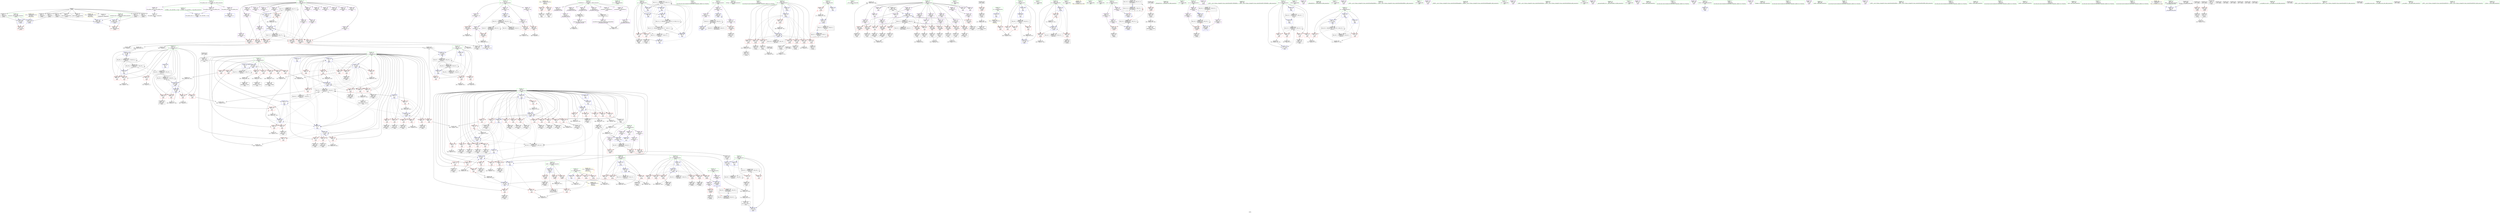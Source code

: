 digraph "SVFG" {
	label="SVFG";

	Node0x5591f84bd810 [shape=record,color=grey,label="{NodeID: 0\nNullPtr}"];
	Node0x5591f84bd810 -> Node0x5591f8502a60[style=solid];
	Node0x5591f84bd810 -> Node0x5591f8502b60[style=solid];
	Node0x5591f84bd810 -> Node0x5591f8502c30[style=solid];
	Node0x5591f84bd810 -> Node0x5591f8502d00[style=solid];
	Node0x5591f84bd810 -> Node0x5591f8502dd0[style=solid];
	Node0x5591f84bd810 -> Node0x5591f8502ea0[style=solid];
	Node0x5591f84bd810 -> Node0x5591f8502f70[style=solid];
	Node0x5591f84bd810 -> Node0x5591f8503040[style=solid];
	Node0x5591f84bd810 -> Node0x5591f8503110[style=solid];
	Node0x5591f84bd810 -> Node0x5591f850b010[style=solid];
	Node0x5591f8527dd0 [shape=record,color=grey,label="{NodeID: 609\n653 = cmp(652, 5, )\n}"];
	Node0x5591f850c8a0 [shape=record,color=blue,label="{NodeID: 443\n406\<--5\narrayidx13\<--\nmain\n}"];
	Node0x5591f850c8a0 -> Node0x5591f850c8a0[style=dashed];
	Node0x5591f850c8a0 -> Node0x5591f855a330[style=dashed];
	Node0x5591f850fb50 [shape=record,color=red,label="{NodeID: 277\n751\<--9\n\<--i\nmain\n}"];
	Node0x5591f850fb50 -> Node0x5591f8507ef0[style=solid];
	Node0x5591f84e0000 [shape=record,color=black,label="{NodeID: 111\n351\<--348\ncall\<--\nmain\n}"];
	Node0x5591f8522b50 [shape=record,color=grey,label="{NodeID: 554\n181 = Binary(180, 182, )\n}"];
	Node0x5591f8522b50 -> Node0x5591f850b380[style=solid];
	Node0x5591f85098f0 [shape=record,color=red,label="{NodeID: 388\n634\<--633\n\<--arrayidx138\nmain\n}"];
	Node0x5591f85098f0 -> Node0x5591f85271d0[style=solid];
	Node0x5591f8504ff0 [shape=record,color=purple,label="{NodeID: 222\n92\<--47\n\<--_Z3strB5cxx11\n__cxx_global_var_init\n}"];
	Node0x5591f84e06c0 [shape=record,color=green,label="{NodeID: 56\n133\<--134\nst\<--st_field_insensitive\n_Z3reci\n}"];
	Node0x5591f85128d0 [shape=record,color=red,label="{NodeID: 333\n607\<--38\n\<--q\nmain\n}"];
	Node0x5591f85128d0 -> Node0x5591f8507050[style=solid];
	Node0x5591f8508160 [shape=record,color=black,label="{NodeID: 167\n763\<--762\nidxprom212\<--\nmain\n}"];
	Node0x5591f84e3be0 [shape=record,color=green,label="{NodeID: 1\n5\<--1\n\<--dummyObj\nCan only get source location for instruction, argument, global var or function.}"];
	Node0x5591f8527f50 [shape=record,color=grey,label="{NodeID: 610\n688 = cmp(687, 182, )\n}"];
	Node0x5591f850c970 [shape=record,color=blue,label="{NodeID: 444\n410\<--39\narrayidx15\<--\nmain\n}"];
	Node0x5591f850c970 -> Node0x5591f850c970[style=dashed];
	Node0x5591f850c970 -> Node0x5591f855b230[style=dashed];
	Node0x5591f850fc20 [shape=record,color=red,label="{NodeID: 278\n759\<--9\n\<--i\nmain\n}"];
	Node0x5591f850fc20 -> Node0x5591f8508090[style=solid];
	Node0x5591f84e00d0 [shape=record,color=black,label="{NodeID: 112\n357\<--354\ncall1\<--\nmain\n}"];
	Node0x5591f8522cd0 [shape=record,color=grey,label="{NodeID: 555\n479 = Binary(478, 182, )\n}"];
	Node0x5591f8522cd0 -> Node0x5591f850d190[style=solid];
	Node0x5591f85099c0 [shape=record,color=red,label="{NodeID: 389\n643\<--642\n\<--arrayidx144\nmain\n}"];
	Node0x5591f85099c0 -> Node0x5591f85280d0[style=solid];
	Node0x5591f85050c0 [shape=record,color=purple,label="{NodeID: 223\n93\<--47\n\<--_Z3strB5cxx11\n__cxx_global_var_init\n}"];
	Node0x5591f85050c0 -> Node0x5591f85262d0[style=solid];
	Node0x5591f84e0790 [shape=record,color=green,label="{NodeID: 57\n135\<--136\nref.tmp\<--ref.tmp_field_insensitive\n_Z3reci\n}"];
	Node0x5591f85129a0 [shape=record,color=red,label="{NodeID: 334\n727\<--38\n\<--q\nmain\n}"];
	Node0x5591f85129a0 -> Node0x5591f8507bb0[style=solid];
	Node0x5591f8508230 [shape=record,color=black,label="{NodeID: 168\n766\<--765\nidxprom214\<--\nmain\n}"];
	Node0x5591f84f63e0 [shape=record,color=green,label="{NodeID: 2\n39\<--1\n\<--dummyObj\nCan only get source location for instruction, argument, global var or function.}"];
	Node0x5591f85280d0 [shape=record,color=grey,label="{NodeID: 611\n644 = cmp(643, 5, )\n}"];
	Node0x5591f850ca40 [shape=record,color=blue,label="{NodeID: 445\n11\<--5\nj\<--\nmain\n}"];
	Node0x5591f850ca40 -> Node0x5591f850fe90[style=dashed];
	Node0x5591f850ca40 -> Node0x5591f850ff60[style=dashed];
	Node0x5591f850ca40 -> Node0x5591f8510030[style=dashed];
	Node0x5591f850ca40 -> Node0x5591f850ca40[style=dashed];
	Node0x5591f850ca40 -> Node0x5591f850cbe0[style=dashed];
	Node0x5591f850ca40 -> Node0x5591f850cf20[style=dashed];
	Node0x5591f850ca40 -> Node0x5591f8549530[style=dashed];
	Node0x5591f850fcf0 [shape=record,color=red,label="{NodeID: 279\n762\<--9\n\<--i\nmain\n}"];
	Node0x5591f850fcf0 -> Node0x5591f8508160[style=solid];
	Node0x5591f84e01a0 [shape=record,color=black,label="{NodeID: 113\n369\<--368\nidxprom\<--sub\nmain\n}"];
	Node0x5591f8522e50 [shape=record,color=grey,label="{NodeID: 556\n235 = Binary(234, 182, )\n}"];
	Node0x5591f8522e50 -> Node0x5591f84df3d0[style=solid];
	Node0x5591f8509a90 [shape=record,color=red,label="{NodeID: 390\n652\<--651\n\<--arrayidx149\nmain\n}"];
	Node0x5591f8509a90 -> Node0x5591f8527dd0[style=solid];
	Node0x5591f8505190 [shape=record,color=purple,label="{NodeID: 224\n109\<--47\n\<--_Z3strB5cxx11\n__cxx_global_array_dtor\n}"];
	Node0x5591f84e0860 [shape=record,color=green,label="{NodeID: 58\n137\<--138\nexn.slot\<--exn.slot_field_insensitive\n_Z3reci\n}"];
	Node0x5591f84e0860 -> Node0x5591f8512f50[style=solid];
	Node0x5591f84e0860 -> Node0x5591f850b450[style=solid];
	Node0x5591f84e0860 -> Node0x5591f850b5f0[style=solid];
	Node0x5591f8512a70 [shape=record,color=red,label="{NodeID: 335\n276\<--53\n\<--rr\n_Z3reci\n}"];
	Node0x5591f8512a70 -> Node0x5591f8523d50[style=solid];
	Node0x5591f8508300 [shape=record,color=black,label="{NodeID: 169\n771\<--770\nconv218\<--rem217\nmain\n}"];
	Node0x5591f8508300 -> Node0x5591f851e440[style=solid];
	Node0x5591f84df2e0 [shape=record,color=green,label="{NodeID: 3\n50\<--1\n__dso_handle\<--dummyObj\nGlob }"];
	Node0x5591f8528250 [shape=record,color=grey,label="{NodeID: 612\n364 = cmp(363, 365, )\n}"];
	Node0x5591f850cb10 [shape=record,color=blue,label="{NodeID: 446\n422\<--5\narrayidx22\<--\nmain\n}"];
	Node0x5591f850cb10 -> Node0x5591f8546a20[style=dashed];
	Node0x5591f850fdc0 [shape=record,color=red,label="{NodeID: 280\n775\<--9\n\<--i\nmain\n}"];
	Node0x5591f850fdc0 -> Node0x5591f8525550[style=solid];
	Node0x5591f84e0270 [shape=record,color=black,label="{NodeID: 114\n373\<--372\nconv\<--\nmain\n}"];
	Node0x5591f84e0270 -> Node0x5591f8524650[style=solid];
	Node0x5591f855cb30 [shape=record,color=black,label="{NodeID: 723\nMR_6V_4 = PHI(MR_6V_3, MR_6V_5, )\npts\{54 \}\n|{<s0>17}}"];
	Node0x5591f855cb30:s0 -> Node0x5591f8552630[style=dashed,color=blue];
	Node0x5591f8522fd0 [shape=record,color=grey,label="{NodeID: 557\n467 = Binary(466, 248, )\n}"];
	Node0x5591f8522fd0 -> Node0x5591f8505e70[style=solid];
	Node0x5591f8509b60 [shape=record,color=red,label="{NodeID: 391\n667\<--666\n\<--arrayidx158\nmain\n}"];
	Node0x5591f8509b60 -> Node0x5591f8524c50[style=solid];
	Node0x5591f8505260 [shape=record,color=purple,label="{NodeID: 225\n110\<--47\n\<--_Z3strB5cxx11\n__cxx_global_array_dtor\n}"];
	Node0x5591f8505260 -> Node0x5591f8522130[style=solid];
	Node0x5591f84e0930 [shape=record,color=green,label="{NodeID: 59\n139\<--140\nehselector.slot\<--ehselector.slot_field_insensitive\n_Z3reci\n}"];
	Node0x5591f84e0930 -> Node0x5591f8513020[style=solid];
	Node0x5591f84e0930 -> Node0x5591f850b520[style=solid];
	Node0x5591f84e0930 -> Node0x5591f850b6c0[style=solid];
	Node0x5591f8512b40 [shape=record,color=red,label="{NodeID: 336\n348\<--61\n\<--stdin\nmain\n}"];
	Node0x5591f8512b40 -> Node0x5591f84e0000[style=solid];
	Node0x5591f85083d0 [shape=record,color=purple,label="{NodeID: 170\n406\<--27\narrayidx13\<--ins\nmain\n}"];
	Node0x5591f85083d0 -> Node0x5591f850c8a0[style=solid];
	Node0x5591f84cd2d0 [shape=record,color=green,label="{NodeID: 4\n55\<--1\n.str\<--dummyObj\nGlob }"];
	Node0x5591f85283d0 [shape=record,color=grey,label="{NodeID: 613\n691 = cmp(690, 182, )\n}"];
	Node0x5591f850cbe0 [shape=record,color=blue,label="{NodeID: 447\n11\<--426\nj\<--inc24\nmain\n}"];
	Node0x5591f850cbe0 -> Node0x5591f850fe90[style=dashed];
	Node0x5591f850cbe0 -> Node0x5591f850ff60[style=dashed];
	Node0x5591f850cbe0 -> Node0x5591f8510030[style=dashed];
	Node0x5591f850cbe0 -> Node0x5591f850ca40[style=dashed];
	Node0x5591f850cbe0 -> Node0x5591f850cbe0[style=dashed];
	Node0x5591f850cbe0 -> Node0x5591f850cf20[style=dashed];
	Node0x5591f850cbe0 -> Node0x5591f8549530[style=dashed];
	Node0x5591f850fe90 [shape=record,color=red,label="{NodeID: 281\n414\<--11\n\<--j\nmain\n}"];
	Node0x5591f850fe90 -> Node0x5591f85298d0[style=solid];
	Node0x5591f84e0340 [shape=record,color=black,label="{NodeID: 115\n378\<--377\nidxprom2\<--\nmain\n}"];
	Node0x5591f855d030 [shape=record,color=black,label="{NodeID: 724\nMR_14V_6 = PHI(MR_14V_3, MR_14V_1, )\npts\{142 \}\n}"];
	Node0x5591f8523150 [shape=record,color=grey,label="{NodeID: 558\n247 = Binary(246, 248, )\n}"];
	Node0x5591f8523150 -> Node0x5591f84df710[style=solid];
	Node0x5591f8509c30 [shape=record,color=red,label="{NodeID: 392\n677\<--676\n\<--arrayidx162\nmain\n}"];
	Node0x5591f8509c30 -> Node0x5591f85232d0[style=solid];
	Node0x5591f8505330 [shape=record,color=purple,label="{NodeID: 226\n117\<--47\n\<--_Z3strB5cxx11\n__cxx_global_array_dtor\n}"];
	Node0x5591f8505330 -> Node0x5591f8525fd0[style=solid];
	Node0x5591f84e0a00 [shape=record,color=green,label="{NodeID: 60\n141\<--142\ni\<--i_field_insensitive\n_Z3reci\n}"];
	Node0x5591f84e0a00 -> Node0x5591f85130f0[style=solid];
	Node0x5591f84e0a00 -> Node0x5591f85131c0[style=solid];
	Node0x5591f84e0a00 -> Node0x5591f8513290[style=solid];
	Node0x5591f84e0a00 -> Node0x5591f850b2b0[style=solid];
	Node0x5591f84e0a00 -> Node0x5591f850b380[style=solid];
	Node0x5591f854bd30 [shape=record,color=black,label="{NodeID: 669\nMR_30V_3 = PHI(MR_30V_4, MR_30V_2, )\npts\{6 \}\n}"];
	Node0x5591f854bd30 -> Node0x5591f850e2f0[style=dashed];
	Node0x5591f854bd30 -> Node0x5591f850e3c0[style=dashed];
	Node0x5591f854bd30 -> Node0x5591f850e490[style=dashed];
	Node0x5591f854bd30 -> Node0x5591f851e5e0[style=dashed];
	Node0x5591f8512c10 [shape=record,color=red,label="{NodeID: 337\n354\<--66\n\<--stdout\nmain\n}"];
	Node0x5591f8512c10 -> Node0x5591f84e00d0[style=solid];
	Node0x5591f85084a0 [shape=record,color=purple,label="{NodeID: 171\n585\<--27\narrayidx112\<--ins\nmain\n}"];
	Node0x5591f85084a0 -> Node0x5591f8509680[style=solid];
	Node0x5591f85084a0 -> Node0x5591f851d400[style=solid];
	Node0x5591f84ccfa0 [shape=record,color=green,label="{NodeID: 5\n57\<--1\n.str.1\<--dummyObj\nGlob }"];
	Node0x5591f8528550 [shape=record,color=grey,label="{NodeID: 614\n699 = cmp(698, 5, )\n}"];
	Node0x5591f850ccb0 [shape=record,color=blue,label="{NodeID: 448\n9\<--431\ni\<--inc27\nmain\n}"];
	Node0x5591f850ccb0 -> Node0x5591f850ea40[style=dashed];
	Node0x5591f850ccb0 -> Node0x5591f850eb10[style=dashed];
	Node0x5591f850ccb0 -> Node0x5591f850ebe0[style=dashed];
	Node0x5591f850ccb0 -> Node0x5591f850ecb0[style=dashed];
	Node0x5591f850ccb0 -> Node0x5591f850ed80[style=dashed];
	Node0x5591f850ccb0 -> Node0x5591f850ccb0[style=dashed];
	Node0x5591f850ccb0 -> Node0x5591f850cd80[style=dashed];
	Node0x5591f850ff60 [shape=record,color=red,label="{NodeID: 282\n420\<--11\n\<--j\nmain\n}"];
	Node0x5591f850ff60 -> Node0x5591f8505a60[style=solid];
	Node0x5591f85057f0 [shape=record,color=black,label="{NodeID: 116\n405\<--404\nidxprom12\<--\nmain\n}"];
	Node0x5591f855d530 [shape=record,color=black,label="{NodeID: 725\nMR_16V_7 = PHI(MR_16V_4, MR_16V_1, )\npts\{144 \}\n}"];
	Node0x5591f85232d0 [shape=record,color=grey,label="{NodeID: 559\n679 = Binary(678, 677, )\n}"];
	Node0x5591f85232d0 -> Node0x5591f851ddc0[style=solid];
	Node0x5591f8509d00 [shape=record,color=red,label="{NodeID: 393\n698\<--697\n\<--arrayidx174\nmain\n}"];
	Node0x5591f8509d00 -> Node0x5591f8528550[style=solid];
	Node0x5591f8505400 [shape=record,color=purple,label="{NodeID: 227\n175\<--47\narrayidx3\<--_Z3strB5cxx11\n_Z3reci\n}"];
	Node0x5591f84e0ad0 [shape=record,color=green,label="{NodeID: 61\n143\<--144\ni6\<--i6_field_insensitive\n_Z3reci\n}"];
	Node0x5591f84e0ad0 -> Node0x5591f8513360[style=solid];
	Node0x5591f84e0ad0 -> Node0x5591f8513430[style=solid];
	Node0x5591f84e0ad0 -> Node0x5591f8513500[style=solid];
	Node0x5591f84e0ad0 -> Node0x5591f850b790[style=solid];
	Node0x5591f84e0ad0 -> Node0x5591f850b930[style=solid];
	Node0x5591f854c230 [shape=record,color=black,label="{NodeID: 670\nMR_34V_5 = PHI(MR_34V_18, MR_34V_3, )\npts\{10 \}\n}"];
	Node0x5591f854c230 -> Node0x5591f850c7d0[style=dashed];
	Node0x5591f8512ce0 [shape=record,color=red,label="{NodeID: 338\n150\<--131\n\<--l.addr\n_Z3reci\n}"];
	Node0x5591f8512ce0 -> Node0x5591f8526bd0[style=solid];
	Node0x5591f8508570 [shape=record,color=purple,label="{NodeID: 172\n618\<--27\narrayidx130\<--ins\nmain\n}"];
	Node0x5591f8508570 -> Node0x5591f8509820[style=solid];
	Node0x5591f84cd030 [shape=record,color=green,label="{NodeID: 6\n59\<--1\n.str.2\<--dummyObj\nGlob }"];
	Node0x5591f8516730 [shape=record,color=yellow,style=double,label="{NodeID: 781\nRETMU(2V_2)\npts\{107 \}\nFun[__cxx_global_array_dtor]}"];
	Node0x5591f85286d0 [shape=record,color=grey,label="{NodeID: 615\n702 = cmp(701, 5, )\n}"];
	Node0x5591f850cd80 [shape=record,color=blue,label="{NodeID: 449\n9\<--5\ni\<--\nmain\n}"];
	Node0x5591f850cd80 -> Node0x5591f850ee50[style=dashed];
	Node0x5591f850cd80 -> Node0x5591f850ef20[style=dashed];
	Node0x5591f850cd80 -> Node0x5591f850eff0[style=dashed];
	Node0x5591f850cd80 -> Node0x5591f851d5a0[style=dashed];
	Node0x5591f850cd80 -> Node0x5591f851d810[style=dashed];
	Node0x5591f8510030 [shape=record,color=red,label="{NodeID: 283\n425\<--11\n\<--j\nmain\n}"];
	Node0x5591f8510030 -> Node0x5591f8525cd0[style=solid];
	Node0x5591f85058c0 [shape=record,color=black,label="{NodeID: 117\n409\<--408\nidxprom14\<--\nmain\n}"];
	Node0x5591f855da30 [shape=record,color=black,label="{NodeID: 726\nMR_18V_8 = PHI(MR_18V_5, MR_18V_1, )\npts\{146 \}\n}"];
	Node0x5591f8523450 [shape=record,color=grey,label="{NodeID: 560\n313 = Binary(312, 182, )\n}"];
	Node0x5591f8523450 -> Node0x5591f850c150[style=solid];
	Node0x5591f8509dd0 [shape=record,color=red,label="{NodeID: 394\n740\<--739\n\<--arrayidx198\nmain\n}"];
	Node0x5591f8509dd0 -> Node0x5591f8507d50[style=solid];
	Node0x5591f85054d0 [shape=record,color=purple,label="{NodeID: 228\n445\<--47\narrayidx34\<--_Z3strB5cxx11\nmain\n}"];
	Node0x5591f84e0ba0 [shape=record,color=green,label="{NodeID: 62\n145\<--146\ni15\<--i15_field_insensitive\n_Z3reci\n}"];
	Node0x5591f84e0ba0 -> Node0x5591f85135d0[style=solid];
	Node0x5591f84e0ba0 -> Node0x5591f85136a0[style=solid];
	Node0x5591f84e0ba0 -> Node0x5591f8513770[style=solid];
	Node0x5591f84e0ba0 -> Node0x5591f8513840[style=solid];
	Node0x5591f84e0ba0 -> Node0x5591f8513910[style=solid];
	Node0x5591f84e0ba0 -> Node0x5591f85139e0[style=solid];
	Node0x5591f84e0ba0 -> Node0x5591f8513ab0[style=solid];
	Node0x5591f84e0ba0 -> Node0x5591f8513b80[style=solid];
	Node0x5591f84e0ba0 -> Node0x5591f850ba00[style=solid];
	Node0x5591f84e0ba0 -> Node0x5591f850bad0[style=solid];
	Node0x5591f84e0ba0 -> Node0x5591f850bc70[style=solid];
	Node0x5591f854c730 [shape=record,color=black,label="{NodeID: 671\nMR_36V_2 = PHI(MR_36V_17, MR_36V_1, )\npts\{12 \}\n}"];
	Node0x5591f854c730 -> Node0x5591f850ca40[style=dashed];
	Node0x5591f854c730 -> Node0x5591f850cf20[style=dashed];
	Node0x5591f854c730 -> Node0x5591f8549530[style=dashed];
	Node0x5591f8512db0 [shape=record,color=red,label="{NodeID: 339\n295\<--131\n\<--l.addr\n_Z3reci\n}"];
	Node0x5591f8512db0 -> Node0x5591f84dfd90[style=solid];
	Node0x5591f8508640 [shape=record,color=purple,label="{NodeID: 173\n633\<--27\narrayidx138\<--ins\nmain\n}"];
	Node0x5591f8508640 -> Node0x5591f85098f0[style=solid];
	Node0x5591f84cd0c0 [shape=record,color=green,label="{NodeID: 7\n61\<--1\nstdin\<--dummyObj\nGlob }"];
	Node0x5591f8528850 [shape=record,color=grey,label="{NodeID: 616\n510 = cmp(506, 509, )\n}"];
	Node0x5591f850ce50 [shape=record,color=blue,label="{NodeID: 450\n23\<--454\nm\<--conv37\nmain\n}"];
	Node0x5591f850ce50 -> Node0x5591f8512180[style=dashed];
	Node0x5591f850ce50 -> Node0x5591f8512250[style=dashed];
	Node0x5591f850ce50 -> Node0x5591f8512320[style=dashed];
	Node0x5591f850ce50 -> Node0x5591f85123f0[style=dashed];
	Node0x5591f850ce50 -> Node0x5591f85124c0[style=dashed];
	Node0x5591f850ce50 -> Node0x5591f8512590[style=dashed];
	Node0x5591f850ce50 -> Node0x5591f8512660[style=dashed];
	Node0x5591f850ce50 -> Node0x5591f850ce50[style=dashed];
	Node0x5591f850ce50 -> Node0x5591f854e030[style=dashed];
	Node0x5591f8510100 [shape=record,color=red,label="{NodeID: 284\n458\<--11\n\<--j\nmain\n}"];
	Node0x5591f8510100 -> Node0x5591f85274d0[style=solid];
	Node0x5591f8505990 [shape=record,color=black,label="{NodeID: 118\n418\<--417\nidxprom19\<--\nmain\n}"];
	Node0x5591f855df30 [shape=record,color=black,label="{NodeID: 727\nMR_20V_2 = PHI(MR_20V_1, MR_20V_4, )\npts\{148 \}\n}"];
	Node0x5591f85235d0 [shape=record,color=grey,label="{NodeID: 561\n684 = Binary(683, 182, )\n}"];
	Node0x5591f85235d0 -> Node0x5591f851de90[style=solid];
	Node0x5591f8509ea0 [shape=record,color=red,label="{NodeID: 395\n754\<--753\n\<--arrayidx206\nmain\n}"];
	Node0x5591f8509ea0 -> Node0x5591f8529450[style=solid];
	Node0x5591f85055a0 [shape=record,color=purple,label="{NodeID: 229\n172\<--51\narrayidx\<--ks\n_Z3reci\n}"];
	Node0x5591f85055a0 -> Node0x5591f8514130[style=solid];
	Node0x5591f8501bc0 [shape=record,color=green,label="{NodeID: 63\n147\<--148\ni57\<--i57_field_insensitive\n_Z3reci\n}"];
	Node0x5591f8501bc0 -> Node0x5591f8513c50[style=solid];
	Node0x5591f8501bc0 -> Node0x5591f8513d20[style=solid];
	Node0x5591f8501bc0 -> Node0x5591f8513df0[style=solid];
	Node0x5591f8501bc0 -> Node0x5591f8513ec0[style=solid];
	Node0x5591f8501bc0 -> Node0x5591f8513f90[style=solid];
	Node0x5591f8501bc0 -> Node0x5591f8514060[style=solid];
	Node0x5591f8501bc0 -> Node0x5591f850be10[style=solid];
	Node0x5591f8501bc0 -> Node0x5591f850c150[style=solid];
	Node0x5591f854cc30 [shape=record,color=black,label="{NodeID: 672\nMR_38V_2 = PHI(MR_38V_8, MR_38V_1, )\npts\{14 \}\n}"];
	Node0x5591f854cc30 -> Node0x5591f8559430[style=dashed];
	Node0x5591f8512e80 [shape=record,color=red,label="{NodeID: 340\n303\<--131\n\<--l.addr\n_Z3reci\n}"];
	Node0x5591f8512e80 -> Node0x5591f85250d0[style=solid];
	Node0x5591f8508710 [shape=record,color=purple,label="{NodeID: 174\n697\<--27\narrayidx174\<--ins\nmain\n}"];
	Node0x5591f8508710 -> Node0x5591f8509d00[style=solid];
	Node0x5591f84cd150 [shape=record,color=green,label="{NodeID: 8\n62\<--1\n.str.3\<--dummyObj\nGlob }"];
	Node0x5591f85289d0 [shape=record,color=grey,label="{NodeID: 617\n274 = cmp(272, 273, )\n}"];
	Node0x5591f850cf20 [shape=record,color=blue,label="{NodeID: 451\n11\<--5\nj\<--\nmain\n}"];
	Node0x5591f850cf20 -> Node0x5591f8510100[style=dashed];
	Node0x5591f850cf20 -> Node0x5591f85101d0[style=dashed];
	Node0x5591f850cf20 -> Node0x5591f85102a0[style=dashed];
	Node0x5591f850cf20 -> Node0x5591f8510370[style=dashed];
	Node0x5591f850cf20 -> Node0x5591f850d190[style=dashed];
	Node0x5591f850cf20 -> Node0x5591f850d330[style=dashed];
	Node0x5591f85101d0 [shape=record,color=red,label="{NodeID: 285\n462\<--11\n\<--j\nmain\n}"];
	Node0x5591f85101d0 -> Node0x5591f8505cd0[style=solid];
	Node0x5591f8505a60 [shape=record,color=black,label="{NodeID: 119\n421\<--420\nidxprom21\<--\nmain\n}"];
	Node0x5591f855e430 [shape=record,color=black,label="{NodeID: 728\nMR_22V_9 = PHI(MR_22V_5, MR_22V_10, )\npts\{440000 \}\n|{<s0>17}}"];
	Node0x5591f855e430:s0 -> Node0x5591f8553030[style=dashed,color=blue];
	Node0x5591f8523750 [shape=record,color=grey,label="{NodeID: 562\n260 = Binary(259, 248, )\n}"];
	Node0x5591f8523750 -> Node0x5591f84dfa50[style=solid];
	Node0x5591f8509f70 [shape=record,color=red,label="{NodeID: 396\n765\<--764\n\<--arrayidx213\nmain\n}"];
	Node0x5591f8509f70 -> Node0x5591f8508230[style=solid];
	Node0x5591f8505670 [shape=record,color=purple,label="{NodeID: 230\n297\<--51\narrayidx66\<--ks\n_Z3reci\n}"];
	Node0x5591f8505670 -> Node0x5591f850bee0[style=solid];
	Node0x5591f8501c50 [shape=record,color=green,label="{NodeID: 64\n155\<--156\n_ZNSaIcEC1Ev\<--_ZNSaIcEC1Ev_field_insensitive\n}"];
	Node0x5591f854d130 [shape=record,color=black,label="{NodeID: 673\nMR_40V_2 = PHI(MR_40V_3, MR_40V_1, )\npts\{16 \}\n}"];
	Node0x5591f854d130 -> Node0x5591f8549f30[style=dashed];
	Node0x5591f8512f50 [shape=record,color=red,label="{NodeID: 341\n317\<--137\nexn\<--exn.slot\n_Z3reci\n}"];
	Node0x5591f85087e0 [shape=record,color=purple,label="{NodeID: 175\n419\<--29\narrayidx20\<--a\nmain\n}"];
	Node0x5591f84cf6d0 [shape=record,color=green,label="{NodeID: 9\n64\<--1\n.str.4\<--dummyObj\nGlob }"];
	Node0x5591f8528b50 [shape=record,color=grey,label="{NodeID: 618\n709 = cmp(708, 5, )\n}"];
	Node0x5591f850cff0 [shape=record,color=blue,label="{NodeID: 452\n464\<--468\narrayidx42\<--conv45\nmain\n}"];
	Node0x5591f850cff0 -> Node0x5591f85147b0[style=dashed];
	Node0x5591f850cff0 -> Node0x5591f8514880[style=dashed];
	Node0x5591f850cff0 -> Node0x5591f8514950[style=dashed];
	Node0x5591f850cff0 -> Node0x5591f8514a20[style=dashed];
	Node0x5591f850cff0 -> Node0x5591f8514bc0[style=dashed];
	Node0x5591f850cff0 -> Node0x5591f8514c90[style=dashed];
	Node0x5591f850cff0 -> Node0x5591f8514d60[style=dashed];
	Node0x5591f850cff0 -> Node0x5591f8514e30[style=dashed];
	Node0x5591f850cff0 -> Node0x5591f8514f00[style=dashed];
	Node0x5591f850cff0 -> Node0x5591f8514fd0[style=dashed];
	Node0x5591f850cff0 -> Node0x5591f85150a0[style=dashed];
	Node0x5591f850cff0 -> Node0x5591f8515170[style=dashed];
	Node0x5591f850cff0 -> Node0x5591f85095b0[style=dashed];
	Node0x5591f850cff0 -> Node0x5591f850cff0[style=dashed];
	Node0x5591f850cff0 -> Node0x5591f855ad30[style=dashed];
	Node0x5591f85102a0 [shape=record,color=red,label="{NodeID: 286\n470\<--11\n\<--j\nmain\n}"];
	Node0x5591f85102a0 -> Node0x5591f8505f40[style=solid];
	Node0x5591f8505b30 [shape=record,color=black,label="{NodeID: 120\n444\<--443\nidxprom33\<--\nmain\n}"];
	Node0x5591f855e930 [shape=record,color=black,label="{NodeID: 729\nMR_24V_2 = PHI(MR_24V_1, MR_24V_3, )\npts\{460000 \}\n|{<s0>17}}"];
	Node0x5591f855e930:s0 -> Node0x5591f850c080[style=dashed,color=blue];
	Node0x5591f85238d0 [shape=record,color=grey,label="{NodeID: 563\n515 = Binary(514, 182, )\n}"];
	Node0x5591f85238d0 -> Node0x5591f850d400[style=solid];
	Node0x5591f850a040 [shape=record,color=red,label="{NodeID: 397\n768\<--767\n\<--arrayidx215\nmain\n}"];
	Node0x5591f850a040 -> Node0x5591f85253d0[style=solid];
	Node0x5591f850d5d0 [shape=record,color=purple,label="{NodeID: 231\n157\<--55\n\<--.str\n_Z3reci\n}"];
	Node0x5591f8501ce0 [shape=record,color=green,label="{NodeID: 65\n159\<--160\n_ZNSt7__cxx1112basic_stringIcSt11char_traitsIcESaIcEEC1EPKcRKS3_\<--_ZNSt7__cxx1112basic_stringIcSt11char_traitsIcESaIcEEC1EPKcRKS3__field_insensitive\n}"];
	Node0x5591f854d630 [shape=record,color=black,label="{NodeID: 674\nMR_42V_2 = PHI(MR_42V_4, MR_42V_1, )\npts\{18 \}\n}"];
	Node0x5591f854d630 -> Node0x5591f851d740[style=dashed];
	Node0x5591f8513020 [shape=record,color=red,label="{NodeID: 342\n318\<--139\nsel\<--ehselector.slot\n_Z3reci\n}"];
	Node0x5591f85088b0 [shape=record,color=purple,label="{NodeID: 176\n422\<--29\narrayidx22\<--a\nmain\n}"];
	Node0x5591f85088b0 -> Node0x5591f850cb10[style=solid];
	Node0x5591f84cf7a0 [shape=record,color=green,label="{NodeID: 10\n66\<--1\nstdout\<--dummyObj\nGlob }"];
	Node0x5591f8528cd0 [shape=record,color=grey,label="{NodeID: 619\n500 = cmp(498, 499, )\n}"];
	Node0x5591f850d0c0 [shape=record,color=blue,label="{NodeID: 453\n475\<--264\narrayidx49\<--\nmain\n}"];
	Node0x5591f850d0c0 -> Node0x5591f850d0c0[style=dashed];
	Node0x5591f850d0c0 -> Node0x5591f855b230[style=dashed];
	Node0x5591f8510370 [shape=record,color=red,label="{NodeID: 287\n478\<--11\n\<--j\nmain\n}"];
	Node0x5591f8510370 -> Node0x5591f8522cd0[style=solid];
	Node0x5591f8505c00 [shape=record,color=black,label="{NodeID: 121\n454\<--451\nconv37\<--call36\nmain\n}"];
	Node0x5591f8505c00 -> Node0x5591f850ce50[style=solid];
	Node0x5591f855ee30 [shape=record,color=black,label="{NodeID: 730\nMR_26V_2 = PHI(MR_26V_1, MR_26V_3, )\npts\{520000 \}\n|{<s0>17}}"];
	Node0x5591f855ee30:s0 -> Node0x5591f8553a30[style=dashed,color=blue];
	Node0x5591f8523a50 [shape=record,color=grey,label="{NodeID: 564\n522 = Binary(521, 182, )\n}"];
	Node0x5591f8523a50 -> Node0x5591f8506690[style=solid];
	Node0x5591f850a110 [shape=record,color=blue,label="{NodeID: 398\n4\<--5\nt\<--\nGlob }"];
	Node0x5591f850a110 -> Node0x5591f850c630[style=dashed];
	Node0x5591f850d660 [shape=record,color=purple,label="{NodeID: 232\n349\<--57\n\<--.str.1\nmain\n}"];
	Node0x5591f8501d70 [shape=record,color=green,label="{NodeID: 66\n162\<--163\n_ZNSaIcED1Ev\<--_ZNSaIcED1Ev_field_insensitive\n}"];
	Node0x5591f854db30 [shape=record,color=black,label="{NodeID: 675\nMR_44V_2 = PHI(MR_44V_4, MR_44V_1, )\npts\{20 \}\n}"];
	Node0x5591f854db30 -> Node0x5591f851d670[style=dashed];
	Node0x5591f85130f0 [shape=record,color=red,label="{NodeID: 343\n166\<--141\n\<--i\n_Z3reci\n}"];
	Node0x5591f85130f0 -> Node0x5591f85268d0[style=solid];
	Node0x5591f8508980 [shape=record,color=purple,label="{NodeID: 177\n485\<--29\narrayidx54\<--a\nmain\n}"];
	Node0x5591f84cf870 [shape=record,color=green,label="{NodeID: 11\n67\<--1\n.str.5\<--dummyObj\nGlob }"];
	Node0x5591f8528e50 [shape=record,color=grey,label="{NodeID: 620\n553 = cmp(546, 552, )\n}"];
	Node0x5591f850d190 [shape=record,color=blue,label="{NodeID: 454\n11\<--479\nj\<--inc51\nmain\n}"];
	Node0x5591f850d190 -> Node0x5591f8510100[style=dashed];
	Node0x5591f850d190 -> Node0x5591f85101d0[style=dashed];
	Node0x5591f850d190 -> Node0x5591f85102a0[style=dashed];
	Node0x5591f850d190 -> Node0x5591f8510370[style=dashed];
	Node0x5591f850d190 -> Node0x5591f850d190[style=dashed];
	Node0x5591f850d190 -> Node0x5591f850d330[style=dashed];
	Node0x5591f8510440 [shape=record,color=red,label="{NodeID: 288\n498\<--11\n\<--j\nmain\n}"];
	Node0x5591f8510440 -> Node0x5591f8528cd0[style=solid];
	Node0x5591f8505cd0 [shape=record,color=black,label="{NodeID: 122\n463\<--462\nidxprom41\<--\nmain\n}"];
	Node0x5591f8523bd0 [shape=record,color=grey,label="{NodeID: 565\n368 = Binary(367, 182, )\n}"];
	Node0x5591f8523bd0 -> Node0x5591f84e01a0[style=solid];
	Node0x5591f850a210 [shape=record,color=blue,label="{NodeID: 399\n7\<--5\ntt\<--\nGlob }"];
	Node0x5591f850a210 -> Node0x5591f8547030[style=dashed];
	Node0x5591f850d730 [shape=record,color=purple,label="{NodeID: 233\n350\<--59\n\<--.str.2\nmain\n}"];
	Node0x5591f8501e00 [shape=record,color=green,label="{NodeID: 67\n177\<--178\n_ZNSt7__cxx1112basic_stringIcSt11char_traitsIcESaIcEEpLERKS4_\<--_ZNSt7__cxx1112basic_stringIcSt11char_traitsIcESaIcEEpLERKS4__field_insensitive\n}"];
	Node0x5591f854e030 [shape=record,color=black,label="{NodeID: 676\nMR_47V_2 = PHI(MR_47V_3, MR_47V_1, )\npts\{24 \}\n}"];
	Node0x5591f854e030 -> Node0x5591f850ce50[style=dashed];
	Node0x5591f854e030 -> Node0x5591f854e030[style=dashed];
	Node0x5591f85131c0 [shape=record,color=red,label="{NodeID: 344\n170\<--141\n\<--i\n_Z3reci\n}"];
	Node0x5591f85131c0 -> Node0x5591f85032b0[style=solid];
	Node0x5591f8508a50 [shape=record,color=purple,label="{NodeID: 178\n492\<--29\narrayidx59\<--a\nmain\n}"];
	Node0x5591f8508a50 -> Node0x5591f8514af0[style=solid];
	Node0x5591f8508a50 -> Node0x5591f850d260[style=solid];
	Node0x5591f84cf940 [shape=record,color=green,label="{NodeID: 12\n69\<--1\n.str.6\<--dummyObj\nGlob }"];
	Node0x5591f8528fd0 [shape=record,color=grey,label="{NodeID: 621\n286 = cmp(284, 285, )\n}"];
	Node0x5591f850d260 [shape=record,color=blue,label="{NodeID: 455\n492\<--494\narrayidx59\<--inc60\nmain\n}"];
	Node0x5591f850d260 -> Node0x5591f8514af0[style=dashed];
	Node0x5591f850d260 -> Node0x5591f85099c0[style=dashed];
	Node0x5591f850d260 -> Node0x5591f8509a90[style=dashed];
	Node0x5591f850d260 -> Node0x5591f8509b60[style=dashed];
	Node0x5591f850d260 -> Node0x5591f8509c30[style=dashed];
	Node0x5591f850d260 -> Node0x5591f8509ea0[style=dashed];
	Node0x5591f850d260 -> Node0x5591f8509f70[style=dashed];
	Node0x5591f850d260 -> Node0x5591f850d260[style=dashed];
	Node0x5591f850d260 -> Node0x5591f854f430[style=dashed];
	Node0x5591f8510510 [shape=record,color=red,label="{NodeID: 289\n502\<--11\n\<--j\nmain\n}"];
	Node0x5591f8510510 -> Node0x5591f8506350[style=solid];
	Node0x5591f8505da0 [shape=record,color=black,label="{NodeID: 123\n466\<--465\nconv43\<--\nmain\n}"];
	Node0x5591f8505da0 -> Node0x5591f8522fd0[style=solid];
	Node0x5591f8523d50 [shape=record,color=grey,label="{NodeID: 566\n277 = Binary(276, 182, )\n}"];
	Node0x5591f8523d50 -> Node0x5591f850bd40[style=solid];
	Node0x5591f850a310 [shape=record,color=blue,label="{NodeID: 400\n9\<--5\ni\<--\nGlob }"];
	Node0x5591f850a310 -> Node0x5591f850c2f0[style=dashed];
	Node0x5591f850d800 [shape=record,color=purple,label="{NodeID: 234\n355\<--62\n\<--.str.3\nmain\n}"];
	Node0x5591f8501e90 [shape=record,color=green,label="{NodeID: 68\n220\<--221\n_ZNKSt7__cxx1112basic_stringIcSt11char_traitsIcESaIcEE6lengthEv\<--_ZNKSt7__cxx1112basic_stringIcSt11char_traitsIcESaIcEE6lengthEv_field_insensitive\n}"];
	Node0x5591f854e530 [shape=record,color=black,label="{NodeID: 677\nMR_49V_2 = PHI(MR_49V_7, MR_49V_1, )\npts\{26 \}\n}"];
	Node0x5591f854e530 -> Node0x5591f851e2a0[style=dashed];
	Node0x5591f854e530 -> Node0x5591f854e530[style=dashed];
	Node0x5591f8513290 [shape=record,color=red,label="{NodeID: 345\n180\<--141\n\<--i\n_Z3reci\n}"];
	Node0x5591f8513290 -> Node0x5591f8522b50[style=solid];
	Node0x5591f8508b20 [shape=record,color=purple,label="{NodeID: 179\n639\<--29\narrayidx142\<--a\nmain\n}"];
	Node0x5591f84cfa10 [shape=record,color=green,label="{NodeID: 13\n71\<--1\n.str.7\<--dummyObj\nGlob }"];
	Node0x5591f8529150 [shape=record,color=grey,label="{NodeID: 622\n394 = cmp(392, 393, )\n}"];
	Node0x5591f850d330 [shape=record,color=blue,label="{NodeID: 456\n11\<--5\nj\<--\nmain\n}"];
	Node0x5591f850d330 -> Node0x5591f8510440[style=dashed];
	Node0x5591f850d330 -> Node0x5591f8510510[style=dashed];
	Node0x5591f850d330 -> Node0x5591f85105e0[style=dashed];
	Node0x5591f850d330 -> Node0x5591f85106b0[style=dashed];
	Node0x5591f850d330 -> Node0x5591f8510780[style=dashed];
	Node0x5591f850d330 -> Node0x5591f8510850[style=dashed];
	Node0x5591f850d330 -> Node0x5591f8510920[style=dashed];
	Node0x5591f850d330 -> Node0x5591f85109f0[style=dashed];
	Node0x5591f850d330 -> Node0x5591f8510ac0[style=dashed];
	Node0x5591f850d330 -> Node0x5591f850cf20[style=dashed];
	Node0x5591f850d330 -> Node0x5591f850d400[style=dashed];
	Node0x5591f850d330 -> Node0x5591f851d4d0[style=dashed];
	Node0x5591f850d330 -> Node0x5591f8549530[style=dashed];
	Node0x5591f85105e0 [shape=record,color=red,label="{NodeID: 290\n514\<--11\n\<--j\nmain\n}"];
	Node0x5591f85105e0 -> Node0x5591f85238d0[style=solid];
	Node0x5591f8505e70 [shape=record,color=black,label="{NodeID: 124\n468\<--467\nconv45\<--sub44\nmain\n}"];
	Node0x5591f8505e70 -> Node0x5591f850cff0[style=solid];
	Node0x5591f8523ed0 [shape=record,color=grey,label="{NodeID: 567\n705 = Binary(704, 182, )\n}"];
	Node0x5591f8523ed0 -> Node0x5591f851e030[style=solid];
	Node0x5591f850a410 [shape=record,color=blue,label="{NodeID: 401\n11\<--5\nj\<--\nGlob }"];
	Node0x5591f850a410 -> Node0x5591f854c730[style=dashed];
	Node0x5591f850d8d0 [shape=record,color=purple,label="{NodeID: 235\n356\<--64\n\<--.str.4\nmain\n}"];
	Node0x5591f8501f90 [shape=record,color=green,label="{NodeID: 69\n230\<--231\n_ZNSt7__cxx1112basic_stringIcSt11char_traitsIcESaIcEEixEm\<--_ZNSt7__cxx1112basic_stringIcSt11char_traitsIcESaIcEEixEm_field_insensitive\n}"];
	Node0x5591f854ea30 [shape=record,color=black,label="{NodeID: 678\nMR_51V_2 = PHI(MR_51V_7, MR_51V_1, )\npts\{40 \}\n}"];
	Node0x5591f854ea30 -> Node0x5591f850c700[style=dashed];
	Node0x5591f8513360 [shape=record,color=red,label="{NodeID: 346\n201\<--143\n\<--i6\n_Z3reci\n}"];
	Node0x5591f8513360 -> Node0x5591f85265d0[style=solid];
	Node0x5591f8508bf0 [shape=record,color=purple,label="{NodeID: 180\n642\<--29\narrayidx144\<--a\nmain\n}"];
	Node0x5591f8508bf0 -> Node0x5591f85099c0[style=solid];
	Node0x5591f84cfae0 [shape=record,color=green,label="{NodeID: 14\n73\<--1\n.str.8\<--dummyObj\nGlob }"];
	Node0x5591f85292d0 [shape=record,color=grey,label="{NodeID: 623\n540 = cmp(539, 5, )\n}"];
	Node0x5591f850d400 [shape=record,color=blue,label="{NodeID: 457\n11\<--515\nj\<--inc70\nmain\n}"];
	Node0x5591f850d400 -> Node0x5591f8510440[style=dashed];
	Node0x5591f850d400 -> Node0x5591f8510510[style=dashed];
	Node0x5591f850d400 -> Node0x5591f85105e0[style=dashed];
	Node0x5591f850d400 -> Node0x5591f85106b0[style=dashed];
	Node0x5591f850d400 -> Node0x5591f8510780[style=dashed];
	Node0x5591f850d400 -> Node0x5591f8510850[style=dashed];
	Node0x5591f850d400 -> Node0x5591f8510920[style=dashed];
	Node0x5591f850d400 -> Node0x5591f85109f0[style=dashed];
	Node0x5591f850d400 -> Node0x5591f8510ac0[style=dashed];
	Node0x5591f850d400 -> Node0x5591f850cf20[style=dashed];
	Node0x5591f850d400 -> Node0x5591f850d400[style=dashed];
	Node0x5591f850d400 -> Node0x5591f851d4d0[style=dashed];
	Node0x5591f850d400 -> Node0x5591f8549530[style=dashed];
	Node0x5591f85106b0 [shape=record,color=red,label="{NodeID: 291\n529\<--11\n\<--j\nmain\n}"];
	Node0x5591f85106b0 -> Node0x5591f8527050[style=solid];
	Node0x5591f8505f40 [shape=record,color=black,label="{NodeID: 125\n471\<--470\nidxprom46\<--\nmain\n}"];
	Node0x5591f8524050 [shape=record,color=grey,label="{NodeID: 568\n712 = Binary(711, 182, )\n}"];
	Node0x5591f8524050 -> Node0x5591f851e100[style=solid];
	Node0x5591f850a510 [shape=record,color=blue,label="{NodeID: 402\n13\<--5\nk\<--\nGlob }"];
	Node0x5591f850a510 -> Node0x5591f854cc30[style=dashed];
	Node0x5591f850d9a0 [shape=record,color=purple,label="{NodeID: 236\n386\<--67\n\<--.str.5\nmain\n}"];
	Node0x5591f8502090 [shape=record,color=green,label="{NodeID: 70\n328\<--329\n__gxx_personality_v0\<--__gxx_personality_v0_field_insensitive\n}"];
	Node0x5591f854ef30 [shape=record,color=black,label="{NodeID: 679\nMR_55V_2 = PHI(MR_55V_5, MR_55V_1, )\npts\{280000 \}\n}"];
	Node0x5591f854ef30 -> Node0x5591f850c8a0[style=dashed];
	Node0x5591f854ef30 -> Node0x5591f855a330[style=dashed];
	Node0x5591f8513430 [shape=record,color=red,label="{NodeID: 347\n205\<--143\n\<--i6\n_Z3reci\n}"];
	Node0x5591f8513430 -> Node0x5591f8503450[style=solid];
	Node0x5591f8508cc0 [shape=record,color=purple,label="{NodeID: 181\n648\<--29\narrayidx147\<--a\nmain\n}"];
	Node0x5591f84cd480 [shape=record,color=green,label="{NodeID: 15\n75\<--1\n.str.9\<--dummyObj\nGlob }"];
	Node0x5591f8529450 [shape=record,color=grey,label="{NodeID: 624\n755 = cmp(754, 5, )\n}"];
	Node0x5591f850d4d0 [shape=record,color=blue,label="{NodeID: 458\n38\<--39\nq\<--\nmain\n}"];
	Node0x5591f850d4d0 -> Node0x5591f8559e30[style=dashed];
	Node0x5591f8510780 [shape=record,color=red,label="{NodeID: 292\n563\<--11\n\<--j\nmain\n}"];
	Node0x5591f8510780 -> Node0x5591f8527c50[style=solid];
	Node0x5591f8506010 [shape=record,color=black,label="{NodeID: 126\n474\<--473\nidxprom48\<--\nmain\n}"];
	Node0x5591f85241d0 [shape=record,color=grey,label="{NodeID: 569\n268 = Binary(267, 182, )\n}"];
	Node0x5591f85241d0 -> Node0x5591f850bc70[style=solid];
	Node0x5591f850a610 [shape=record,color=blue,label="{NodeID: 403\n15\<--5\ne\<--\nGlob }"];
	Node0x5591f850a610 -> Node0x5591f854d130[style=dashed];
	Node0x5591f850da70 [shape=record,color=purple,label="{NodeID: 237\n396\<--67\n\<--.str.5\nmain\n}"];
	Node0x5591f8502190 [shape=record,color=green,label="{NodeID: 71\n342\<--343\nmain\<--main_field_insensitive\n}"];
	Node0x5591f854f430 [shape=record,color=black,label="{NodeID: 680\nMR_57V_2 = PHI(MR_57V_6, MR_57V_1, )\npts\{300000 \}\n}"];
	Node0x5591f854f430 -> Node0x5591f8514af0[style=dashed];
	Node0x5591f854f430 -> Node0x5591f85099c0[style=dashed];
	Node0x5591f854f430 -> Node0x5591f8509a90[style=dashed];
	Node0x5591f854f430 -> Node0x5591f8509b60[style=dashed];
	Node0x5591f854f430 -> Node0x5591f8509c30[style=dashed];
	Node0x5591f854f430 -> Node0x5591f8509ea0[style=dashed];
	Node0x5591f854f430 -> Node0x5591f8509f70[style=dashed];
	Node0x5591f854f430 -> Node0x5591f850d260[style=dashed];
	Node0x5591f854f430 -> Node0x5591f8546a20[style=dashed];
	Node0x5591f854f430 -> Node0x5591f854f430[style=dashed];
	Node0x5591f8513500 [shape=record,color=red,label="{NodeID: 348\n210\<--143\n\<--i6\n_Z3reci\n}"];
	Node0x5591f8513500 -> Node0x5591f8524dd0[style=solid];
	Node0x5591f8508d90 [shape=record,color=purple,label="{NodeID: 182\n651\<--29\narrayidx149\<--a\nmain\n}"];
	Node0x5591f8508d90 -> Node0x5591f8509a90[style=solid];
	Node0x5591f84cd550 [shape=record,color=green,label="{NodeID: 16\n78\<--1\n\<--dummyObj\nCan only get source location for instruction, argument, global var or function.}"];
	Node0x5591f85295d0 [shape=record,color=grey,label="{NodeID: 625\n438 = cmp(436, 437, )\n}"];
	Node0x5591f851d260 [shape=record,color=blue,label="{NodeID: 459\n13\<--536\nk\<--sub81\nmain\n}"];
	Node0x5591f851d260 -> Node0x5591f8511140[style=dashed];
	Node0x5591f851d260 -> Node0x5591f8511210[style=dashed];
	Node0x5591f851d260 -> Node0x5591f85112e0[style=dashed];
	Node0x5591f851d260 -> Node0x5591f85113b0[style=dashed];
	Node0x5591f851d260 -> Node0x5591f851d330[style=dashed];
	Node0x5591f851d260 -> Node0x5591f8559430[style=dashed];
	Node0x5591f8510850 [shape=record,color=red,label="{NodeID: 293\n567\<--11\n\<--j\nmain\n}"];
	Node0x5591f8510850 -> Node0x5591f8506b70[style=solid];
	Node0x5591f85060e0 [shape=record,color=black,label="{NodeID: 127\n484\<--483\nidxprom53\<--\nmain\n}"];
	Node0x5591f8524350 [shape=record,color=grey,label="{NodeID: 570\n558 = Binary(557, 559, )\n}"];
	Node0x5591f8524350 -> Node0x5591f851d330[style=solid];
	Node0x5591f850a710 [shape=record,color=blue,label="{NodeID: 404\n17\<--5\nsk\<--\nGlob }"];
	Node0x5591f850a710 -> Node0x5591f854d630[style=dashed];
	Node0x5591f850db40 [shape=record,color=purple,label="{NodeID: 238\n440\<--69\n\<--.str.6\nmain\n}"];
	Node0x5591f8502290 [shape=record,color=green,label="{NodeID: 72\n345\<--346\nretval\<--retval_field_insensitive\nmain\n}"];
	Node0x5591f8502290 -> Node0x5591f850c220[style=solid];
	Node0x5591f854f930 [shape=record,color=black,label="{NodeID: 681\nMR_61V_2 = PHI(MR_61V_3, MR_61V_1, )\npts\{370000 \}\n}"];
	Node0x5591f854f930 -> Node0x5591f855ad30[style=dashed];
	Node0x5591f85135d0 [shape=record,color=red,label="{NodeID: 349\n217\<--145\n\<--i15\n_Z3reci\n}"];
	Node0x5591f85135d0 -> Node0x5591f8503520[style=solid];
	Node0x5591f8508e60 [shape=record,color=purple,label="{NodeID: 183\n663\<--29\narrayidx156\<--a\nmain\n}"];
	Node0x5591f84cd620 [shape=record,color=green,label="{NodeID: 17\n182\<--1\n\<--dummyObj\nCan only get source location for instruction, argument, global var or function.}"];
	Node0x5591f8529750 [shape=record,color=grey,label="{NodeID: 626\n605 = cmp(604, 203, )\n}"];
	Node0x5591f851d330 [shape=record,color=blue,label="{NodeID: 460\n13\<--558\nk\<--dec\nmain\n}"];
	Node0x5591f851d330 -> Node0x5591f8511140[style=dashed];
	Node0x5591f851d330 -> Node0x5591f8511210[style=dashed];
	Node0x5591f851d330 -> Node0x5591f85112e0[style=dashed];
	Node0x5591f851d330 -> Node0x5591f85113b0[style=dashed];
	Node0x5591f851d330 -> Node0x5591f851d330[style=dashed];
	Node0x5591f851d330 -> Node0x5591f8559430[style=dashed];
	Node0x5591f8510920 [shape=record,color=red,label="{NodeID: 294\n572\<--11\n\<--j\nmain\n}"];
	Node0x5591f8510920 -> Node0x5591f8525b50[style=solid];
	Node0x5591f85061b0 [shape=record,color=black,label="{NodeID: 128\n488\<--487\nidxprom56\<--sub55\nmain\n}"];
	Node0x5591f8561130 [shape=record,color=yellow,style=double,label="{NodeID: 737\n4V_1 = ENCHI(MR_4V_0)\npts\{22 \}\nFun[_Z3reci]|{|<s3>17}}"];
	Node0x5591f8561130 -> Node0x5591f8511e40[style=dashed];
	Node0x5591f8561130 -> Node0x5591f8511f10[style=dashed];
	Node0x5591f8561130 -> Node0x5591f8511fe0[style=dashed];
	Node0x5591f8561130:s3 -> Node0x5591f8561130[style=dashed,color=red];
	Node0x5591f85244d0 [shape=record,color=grey,label="{NodeID: 571\n383 = Binary(382, 182, )\n}"];
	Node0x5591f85244d0 -> Node0x5591f850c560[style=solid];
	Node0x5591f850a810 [shape=record,color=blue,label="{NodeID: 405\n19\<--5\nse\<--\nGlob }"];
	Node0x5591f850a810 -> Node0x5591f854db30[style=dashed];
	Node0x5591f850dc10 [shape=record,color=purple,label="{NodeID: 239\n723\<--71\n\<--.str.7\nmain\n}"];
	Node0x5591f8502360 [shape=record,color=green,label="{NodeID: 73\n352\<--353\nfreopen\<--freopen_field_insensitive\n}"];
	Node0x5591f854fe30 [shape=record,color=black,label="{NodeID: 682\nMR_63V_2 = PHI(MR_63V_5, MR_63V_1, )\npts\{420000 \}\n}"];
	Node0x5591f854fe30 -> Node0x5591f850c970[style=dashed];
	Node0x5591f854fe30 -> Node0x5591f855b230[style=dashed];
	Node0x5591f85136a0 [shape=record,color=red,label="{NodeID: 350\n224\<--145\n\<--i15\n_Z3reci\n}"];
	Node0x5591f85136a0 -> Node0x5591f8526750[style=solid];
	Node0x5591f8508f30 [shape=record,color=purple,label="{NodeID: 184\n666\<--29\narrayidx158\<--a\nmain\n}"];
	Node0x5591f8508f30 -> Node0x5591f8509b60[style=solid];
	Node0x5591f84cd6f0 [shape=record,color=green,label="{NodeID: 18\n203\<--1\n\<--dummyObj\nCan only get source location for instruction, argument, global var or function.}"];
	Node0x5591f85298d0 [shape=record,color=grey,label="{NodeID: 627\n415 = cmp(414, 203, )\n}"];
	Node0x5591f851d400 [shape=record,color=blue,label="{NodeID: 461\n585\<--587\narrayidx112\<--inc113\nmain\n}"];
	Node0x5591f851d400 -> Node0x5591f8556c30[style=dashed];
	Node0x5591f85109f0 [shape=record,color=red,label="{NodeID: 295\n580\<--11\n\<--j\nmain\n}"];
	Node0x5591f85109f0 -> Node0x5591f8506eb0[style=solid];
	Node0x5591f8506280 [shape=record,color=black,label="{NodeID: 129\n491\<--490\nidxprom58\<--\nmain\n}"];
	Node0x5591f8524650 [shape=record,color=grey,label="{NodeID: 572\n374 = Binary(371, 373, )\n}"];
	Node0x5591f8524650 -> Node0x5591f8524950[style=solid];
	Node0x5591f850a910 [shape=record,color=blue,label="{NodeID: 406\n21\<--5\nn\<--\nGlob }"];
	Node0x5591f850a910 -> Node0x5591f8547650[style=dashed];
	Node0x5591f850dce0 [shape=record,color=purple,label="{NodeID: 240\n780\<--73\n\<--.str.8\nmain\n}"];
	Node0x5591f8502460 [shape=record,color=green,label="{NodeID: 74\n388\<--389\nscanf\<--scanf_field_insensitive\n}"];
	Node0x5591f8513770 [shape=record,color=red,label="{NodeID: 351\n227\<--145\n\<--i15\n_Z3reci\n}"];
	Node0x5591f8513770 -> Node0x5591f85035f0[style=solid];
	Node0x5591f8509000 [shape=record,color=purple,label="{NodeID: 185\n673\<--29\narrayidx160\<--a\nmain\n}"];
	Node0x5591f84cd7c0 [shape=record,color=green,label="{NodeID: 19\n248\<--1\n\<--dummyObj\nCan only get source location for instruction, argument, global var or function.}"];
	Node0x5591f8529a50 [shape=record,color=grey,label="{NodeID: 628\n578 = cmp(571, 577, )\n}"];
	Node0x5591f851d4d0 [shape=record,color=blue,label="{NodeID: 462\n11\<--592\nj\<--inc116\nmain\n}"];
	Node0x5591f851d4d0 -> Node0x5591f8510780[style=dashed];
	Node0x5591f851d4d0 -> Node0x5591f8510850[style=dashed];
	Node0x5591f851d4d0 -> Node0x5591f8510920[style=dashed];
	Node0x5591f851d4d0 -> Node0x5591f85109f0[style=dashed];
	Node0x5591f851d4d0 -> Node0x5591f8510ac0[style=dashed];
	Node0x5591f851d4d0 -> Node0x5591f850cf20[style=dashed];
	Node0x5591f851d4d0 -> Node0x5591f851d4d0[style=dashed];
	Node0x5591f851d4d0 -> Node0x5591f8549530[style=dashed];
	Node0x5591f8510ac0 [shape=record,color=red,label="{NodeID: 296\n591\<--11\n\<--j\nmain\n}"];
	Node0x5591f8510ac0 -> Node0x5591f85259d0[style=solid];
	Node0x5591f8506350 [shape=record,color=black,label="{NodeID: 130\n503\<--502\nidxprom64\<--\nmain\n}"];
	Node0x5591f85247d0 [shape=record,color=grey,label="{NodeID: 573\n548 = Binary(547, 182, )\n}"];
	Node0x5591f85247d0 -> Node0x5591f85069d0[style=solid];
	Node0x5591f850aa10 [shape=record,color=blue,label="{NodeID: 407\n23\<--5\nm\<--\nGlob }"];
	Node0x5591f850aa10 -> Node0x5591f854e030[style=dashed];
	Node0x5591f850ddb0 [shape=record,color=purple,label="{NodeID: 241\n783\<--75\n\<--.str.9\nmain\n}"];
	Node0x5591f8502560 [shape=record,color=green,label="{NodeID: 75\n448\<--449\n_ZNSt7__cxx1112basic_stringIcSt11char_traitsIcESaIcEEaSEPKc\<--_ZNSt7__cxx1112basic_stringIcSt11char_traitsIcESaIcEEaSEPKc_field_insensitive\n}"];
	Node0x5591f8513840 [shape=record,color=red,label="{NodeID: 352\n234\<--145\n\<--i15\n_Z3reci\n}"];
	Node0x5591f8513840 -> Node0x5591f8522e50[style=solid];
	Node0x5591f85090d0 [shape=record,color=purple,label="{NodeID: 186\n676\<--29\narrayidx162\<--a\nmain\n}"];
	Node0x5591f85090d0 -> Node0x5591f8509c30[style=solid];
	Node0x5591f84cd890 [shape=record,color=green,label="{NodeID: 20\n264\<--1\n\<--dummyObj\nCan only get source location for instruction, argument, global var or function.}"];
	Node0x5591f851d5a0 [shape=record,color=blue,label="{NodeID: 463\n9\<--597\ni\<--inc119\nmain\n}"];
	Node0x5591f851d5a0 -> Node0x5591f850ee50[style=dashed];
	Node0x5591f851d5a0 -> Node0x5591f850ef20[style=dashed];
	Node0x5591f851d5a0 -> Node0x5591f850eff0[style=dashed];
	Node0x5591f851d5a0 -> Node0x5591f851d5a0[style=dashed];
	Node0x5591f851d5a0 -> Node0x5591f851d810[style=dashed];
	Node0x5591f8510b90 [shape=record,color=red,label="{NodeID: 297\n628\<--11\n\<--j\nmain\n}"];
	Node0x5591f8510b90 -> Node0x5591f8527650[style=solid];
	Node0x5591f8506420 [shape=record,color=black,label="{NodeID: 131\n506\<--505\nconv66\<--\nmain\n}"];
	Node0x5591f8506420 -> Node0x5591f8528850[style=solid];
	Node0x5591f8561e10 [shape=record,color=yellow,style=double,label="{NodeID: 740\n10V_1 = ENCHI(MR_10V_0)\npts\{138 \}\nFun[_Z3reci]}"];
	Node0x5591f8561e10 -> Node0x5591f850b450[style=dashed];
	Node0x5591f8561e10 -> Node0x5591f850b5f0[style=dashed];
	Node0x5591f8524950 [shape=record,color=grey,label="{NodeID: 574\n375 = Binary(374, 376, )\n}"];
	Node0x5591f8524950 -> Node0x5591f850c490[style=solid];
	Node0x5591f850ab10 [shape=record,color=blue,label="{NodeID: 408\n25\<--5\nr\<--\nGlob }"];
	Node0x5591f850ab10 -> Node0x5591f854e530[style=dashed];
	Node0x5591f850de80 [shape=record,color=purple,label="{NodeID: 242\n815\<--77\nllvm.global_ctors_0\<--llvm.global_ctors\nGlob }"];
	Node0x5591f850de80 -> Node0x5591f850ae10[style=solid];
	Node0x5591f8502660 [shape=record,color=green,label="{NodeID: 76\n452\<--453\nstrlen\<--strlen_field_insensitive\n}"];
	Node0x5591f8513910 [shape=record,color=red,label="{NodeID: 353\n242\<--145\n\<--i15\n_Z3reci\n}"];
	Node0x5591f8513910 -> Node0x5591f84df570[style=solid];
	Node0x5591f85091a0 [shape=record,color=purple,label="{NodeID: 187\n750\<--29\narrayidx204\<--a\nmain\n}"];
	Node0x5591f84ce310 [shape=record,color=green,label="{NodeID: 21\n361\<--1\n\<--dummyObj\nCan only get source location for instruction, argument, global var or function.}"];
	Node0x5591f851d670 [shape=record,color=blue,label="{NodeID: 464\n19\<--5\nse\<--\nmain\n}"];
	Node0x5591f851d670 -> Node0x5591f8511ca0[style=dashed];
	Node0x5591f851d670 -> Node0x5591f8511d70[style=dashed];
	Node0x5591f851d670 -> Node0x5591f851e100[style=dashed];
	Node0x5591f851d670 -> Node0x5591f8545620[style=dashed];
	Node0x5591f851d670 -> Node0x5591f854db30[style=dashed];
	Node0x5591f8510c60 [shape=record,color=red,label="{NodeID: 298\n640\<--11\n\<--j\nmain\n}"];
	Node0x5591f8510c60 -> Node0x5591f8507530[style=solid];
	Node0x5591f85064f0 [shape=record,color=black,label="{NodeID: 132\n509\<--508\nconv67\<--\nmain\n}"];
	Node0x5591f85064f0 -> Node0x5591f8528850[style=solid];
	Node0x5591f8561ef0 [shape=record,color=yellow,style=double,label="{NodeID: 741\n12V_1 = ENCHI(MR_12V_0)\npts\{140 \}\nFun[_Z3reci]}"];
	Node0x5591f8561ef0 -> Node0x5591f850b520[style=dashed];
	Node0x5591f8561ef0 -> Node0x5591f850b6c0[style=dashed];
	Node0x5591f8524ad0 [shape=record,color=grey,label="{NodeID: 575\n536 = Binary(535, 182, )\n}"];
	Node0x5591f8524ad0 -> Node0x5591f851d260[style=solid];
	Node0x5591f850ac10 [shape=record,color=blue,label="{NodeID: 409\n38\<--39\nq\<--\nGlob }"];
	Node0x5591f850ac10 -> Node0x5591f854ea30[style=dashed];
	Node0x5591f850df50 [shape=record,color=purple,label="{NodeID: 243\n816\<--77\nllvm.global_ctors_1\<--llvm.global_ctors\nGlob }"];
	Node0x5591f850df50 -> Node0x5591f850af10[style=solid];
	Node0x5591f8502760 [shape=record,color=green,label="{NodeID: 77\n725\<--726\nprintf\<--printf_field_insensitive\n}"];
	Node0x5591f85139e0 [shape=record,color=red,label="{NodeID: 354\n255\<--145\n\<--i15\n_Z3reci\n}"];
	Node0x5591f85139e0 -> Node0x5591f84df8b0[style=solid];
	Node0x5591f8509270 [shape=record,color=purple,label="{NodeID: 188\n753\<--29\narrayidx206\<--a\nmain\n}"];
	Node0x5591f8509270 -> Node0x5591f8509ea0[style=solid];
	Node0x5591f84ce3e0 [shape=record,color=green,label="{NodeID: 22\n365\<--1\n\<--dummyObj\nCan only get source location for instruction, argument, global var or function.}"];
	Node0x5591f851d740 [shape=record,color=blue,label="{NodeID: 465\n17\<--5\nsk\<--\nmain\n}"];
	Node0x5591f851d740 -> Node0x5591f854a430[style=dashed];
	Node0x5591f8510d30 [shape=record,color=red,label="{NodeID: 299\n646\<--11\n\<--j\nmain\n}"];
	Node0x5591f8510d30 -> Node0x5591f8507600[style=solid];
	Node0x5591f85065c0 [shape=record,color=black,label="{NodeID: 133\n520\<--519\nconv72\<--\nmain\n}"];
	Node0x5591f85065c0 -> Node0x5591f85277d0[style=solid];
	Node0x5591f8524c50 [shape=record,color=grey,label="{NodeID: 576\n669 = Binary(668, 667, )\n}"];
	Node0x5591f8524c50 -> Node0x5591f851dcf0[style=solid];
	Node0x5591f850ad10 [shape=record,color=blue,label="{NodeID: 410\n53\<--5\nrr\<--\nGlob }"];
	Node0x5591f850e050 [shape=record,color=purple,label="{NodeID: 244\n817\<--77\nllvm.global_ctors_2\<--llvm.global_ctors\nGlob }"];
	Node0x5591f850e050 -> Node0x5591f850b010[style=solid];
	Node0x5591f8502860 [shape=record,color=green,label="{NodeID: 78\n785\<--786\nputs\<--puts_field_insensitive\n}"];
	Node0x5591f8513ab0 [shape=record,color=red,label="{NodeID: 355\n267\<--145\n\<--i15\n_Z3reci\n}"];
	Node0x5591f8513ab0 -> Node0x5591f85241d0[style=solid];
	Node0x5591f8509340 [shape=record,color=purple,label="{NodeID: 189\n761\<--29\narrayidx211\<--a\nmain\n}"];
	Node0x5591f84ce4b0 [shape=record,color=green,label="{NodeID: 23\n376\<--1\n\<--dummyObj\nCan only get source location for instruction, argument, global var or function.}"];
	Node0x5591f851d810 [shape=record,color=blue,label="{NodeID: 466\n9\<--5\ni\<--\nmain\n}"];
	Node0x5591f851d810 -> Node0x5591f850f0c0[style=dashed];
	Node0x5591f851d810 -> Node0x5591f850f190[style=dashed];
	Node0x5591f851d810 -> Node0x5591f850f260[style=dashed];
	Node0x5591f851d810 -> Node0x5591f850f330[style=dashed];
	Node0x5591f851d810 -> Node0x5591f850f400[style=dashed];
	Node0x5591f851d810 -> Node0x5591f850f4d0[style=dashed];
	Node0x5591f851d810 -> Node0x5591f850f5a0[style=dashed];
	Node0x5591f851d810 -> Node0x5591f850f670[style=dashed];
	Node0x5591f851d810 -> Node0x5591f850f740[style=dashed];
	Node0x5591f851d810 -> Node0x5591f850f810[style=dashed];
	Node0x5591f851d810 -> Node0x5591f850f8e0[style=dashed];
	Node0x5591f851d810 -> Node0x5591f851e1d0[style=dashed];
	Node0x5591f851d810 -> Node0x5591f851e370[style=dashed];
	Node0x5591f851d810 -> Node0x5591f854c230[style=dashed];
	Node0x5591f8510e00 [shape=record,color=red,label="{NodeID: 300\n658\<--11\n\<--j\nmain\n}"];
	Node0x5591f8510e00 -> Node0x5591f8527950[style=solid];
	Node0x5591f8506690 [shape=record,color=black,label="{NodeID: 134\n523\<--522\nidxprom74\<--sub73\nmain\n}"];
	Node0x5591f8524dd0 [shape=record,color=grey,label="{NodeID: 577\n211 = Binary(210, 182, )\n}"];
	Node0x5591f8524dd0 -> Node0x5591f850b930[style=solid];
	Node0x5591f850ae10 [shape=record,color=blue,label="{NodeID: 411\n815\<--78\nllvm.global_ctors_0\<--\nGlob }"];
	Node0x5591f850e150 [shape=record,color=purple,label="{NodeID: 245\n88\<--87\narrayctor.next\<--arrayctor.cur\n__cxx_global_var_init\n}"];
	Node0x5591f850e150 -> Node0x5591f8521b90[style=solid];
	Node0x5591f850e150 -> Node0x5591f85262d0[style=solid];
	Node0x5591f8502960 [shape=record,color=green,label="{NodeID: 79\n79\<--811\n_GLOBAL__sub_I_Ra16bit_1_0.cpp\<--_GLOBAL__sub_I_Ra16bit_1_0.cpp_field_insensitive\n}"];
	Node0x5591f8502960 -> Node0x5591f850af10[style=solid];
	Node0x5591f8513b80 [shape=record,color=red,label="{NodeID: 356\n271\<--145\n\<--i15\n_Z3reci\n}"];
	Node0x5591f8513b80 -> Node0x5591f84dfb20[style=solid];
	Node0x5591f8509410 [shape=record,color=purple,label="{NodeID: 190\n764\<--29\narrayidx213\<--a\nmain\n}"];
	Node0x5591f8509410 -> Node0x5591f8509f70[style=solid];
	Node0x5591f84ce580 [shape=record,color=green,label="{NodeID: 24\n559\<--1\n\<--dummyObj\nCan only get source location for instruction, argument, global var or function.}"];
	Node0x5591f851d8e0 [shape=record,color=blue,label="{NodeID: 467\n38\<--39\nq\<--\nmain\n}"];
	Node0x5591f851d8e0 -> Node0x5591f851dc20[style=dashed];
	Node0x5591f851d8e0 -> Node0x5591f851df60[style=dashed];
	Node0x5591f851d8e0 -> Node0x5591f8545b20[style=dashed];
	Node0x5591f851d8e0 -> Node0x5591f8546020[style=dashed];
	Node0x5591f8510ed0 [shape=record,color=red,label="{NodeID: 301\n664\<--11\n\<--j\nmain\n}"];
	Node0x5591f8510ed0 -> Node0x5591f8507870[style=solid];
	Node0x5591f8506760 [shape=record,color=black,label="{NodeID: 135\n526\<--525\nconv76\<--\nmain\n}"];
	Node0x5591f8506760 -> Node0x5591f85277d0[style=solid];
	Node0x5591f8524f50 [shape=record,color=grey,label="{NodeID: 578\n790 = Binary(789, 182, )\n}"];
	Node0x5591f8524f50 -> Node0x5591f851e5e0[style=solid];
	Node0x5591f850af10 [shape=record,color=blue,label="{NodeID: 412\n816\<--79\nllvm.global_ctors_1\<--_GLOBAL__sub_I_Ra16bit_1_0.cpp\nGlob }"];
	Node0x5591f850e220 [shape=record,color=purple,label="{NodeID: 246\n113\<--112\narraydestroy.element\<--arraydestroy.elementPast\n__cxx_global_array_dtor\n}"];
	Node0x5591f850e220 -> Node0x5591f8522130[style=solid];
	Node0x5591f850e220 -> Node0x5591f8525fd0[style=solid];
	Node0x5591f8502a60 [shape=record,color=black,label="{NodeID: 80\n2\<--3\ndummyVal\<--dummyVal\n}"];
	Node0x5591f8513c50 [shape=record,color=red,label="{NodeID: 357\n284\<--147\n\<--i57\n_Z3reci\n}"];
	Node0x5591f8513c50 -> Node0x5591f8528fd0[style=solid];
	Node0x5591f85094e0 [shape=record,color=purple,label="{NodeID: 191\n359\<--31\n\<--f\nmain\n}"];
	Node0x5591f85094e0 -> Node0x5591f850c3c0[style=solid];
	Node0x5591f84ce650 [shape=record,color=green,label="{NodeID: 25\n4\<--6\nt\<--t_field_insensitive\nGlob }"];
	Node0x5591f84ce650 -> Node0x5591f850e2f0[style=solid];
	Node0x5591f84ce650 -> Node0x5591f850e3c0[style=solid];
	Node0x5591f84ce650 -> Node0x5591f850e490[style=solid];
	Node0x5591f84ce650 -> Node0x5591f850a110[style=solid];
	Node0x5591f84ce650 -> Node0x5591f850c630[style=solid];
	Node0x5591f84ce650 -> Node0x5591f851e5e0[style=solid];
	Node0x5591f851d9b0 [shape=record,color=blue,label="{NodeID: 468\n15\<--5\ne\<--\nmain\n}"];
	Node0x5591f851d9b0 -> Node0x5591f85116f0[style=dashed];
	Node0x5591f851d9b0 -> Node0x5591f85117c0[style=dashed];
	Node0x5591f851d9b0 -> Node0x5591f8511890[style=dashed];
	Node0x5591f851d9b0 -> Node0x5591f851ddc0[style=dashed];
	Node0x5591f851d9b0 -> Node0x5591f853ee20[style=dashed];
	Node0x5591f851d9b0 -> Node0x5591f8549f30[style=dashed];
	Node0x5591f8510fa0 [shape=record,color=red,label="{NodeID: 302\n671\<--11\n\<--j\nmain\n}"];
	Node0x5591f8510fa0 -> Node0x5591f8507940[style=solid];
	Node0x5591f8506830 [shape=record,color=black,label="{NodeID: 136\n543\<--542\nidxprom85\<--\nmain\n}"];
	Node0x5591f85250d0 [shape=record,color=grey,label="{NodeID: 579\n304 = Binary(303, 182, )\n|{<s0>17}}"];
	Node0x5591f85250d0:s0 -> Node0x5591f858f850[style=solid,color=red];
	Node0x5591f850b010 [shape=record,color=blue, style = dotted,label="{NodeID: 413\n817\<--3\nllvm.global_ctors_2\<--dummyVal\nGlob }"];
	Node0x5591f850e2f0 [shape=record,color=red,label="{NodeID: 247\n392\<--4\n\<--t\nmain\n}"];
	Node0x5591f850e2f0 -> Node0x5591f8529150[style=solid];
	Node0x5591f8502b60 [shape=record,color=black,label="{NodeID: 81\n185\<--3\n\<--dummyVal\n_Z3reci\n}"];
	Node0x5591f8552630 [shape=record,color=black,label="{NodeID: 690\nMR_6V_5 = PHI(MR_6V_6, MR_6V_1, )\npts\{54 \}\n|{|<s2>17|<s3>17|<s4>17|<s5>17}}"];
	Node0x5591f8552630 -> Node0x5591f8552630[style=dashed];
	Node0x5591f8552630 -> Node0x5591f855cb30[style=dashed];
	Node0x5591f8552630:s2 -> Node0x5591f8512a70[style=dashed,color=red];
	Node0x5591f8552630:s3 -> Node0x5591f850bd40[style=dashed,color=red];
	Node0x5591f8552630:s4 -> Node0x5591f8552630[style=dashed,color=red];
	Node0x5591f8552630:s5 -> Node0x5591f855cb30[style=dashed,color=red];
	Node0x5591f8513d20 [shape=record,color=red,label="{NodeID: 358\n288\<--147\n\<--i57\n_Z3reci\n}"];
	Node0x5591f8513d20 -> Node0x5591f84dfbf0[style=solid];
	Node0x5591f8503790 [shape=record,color=purple,label="{NodeID: 192\n370\<--31\narrayidx\<--f\nmain\n}"];
	Node0x5591f8503790 -> Node0x5591f85146e0[style=solid];
	Node0x5591f84ce720 [shape=record,color=green,label="{NodeID: 26\n7\<--8\ntt\<--tt_field_insensitive\nGlob }"];
	Node0x5591f84ce720 -> Node0x5591f850e560[style=solid];
	Node0x5591f84ce720 -> Node0x5591f850a210[style=solid];
	Node0x5591f851da80 [shape=record,color=blue,label="{NodeID: 469\n13\<--5\nk\<--\nmain\n}"];
	Node0x5591f851da80 -> Node0x5591f8511480[style=dashed];
	Node0x5591f851da80 -> Node0x5591f8511550[style=dashed];
	Node0x5591f851da80 -> Node0x5591f8511620[style=dashed];
	Node0x5591f851da80 -> Node0x5591f851dcf0[style=dashed];
	Node0x5591f851da80 -> Node0x5591f853e920[style=dashed];
	Node0x5591f851da80 -> Node0x5591f8549a30[style=dashed];
	Node0x5591f8511070 [shape=record,color=red,label="{NodeID: 303\n683\<--11\n\<--j\nmain\n}"];
	Node0x5591f8511070 -> Node0x5591f85235d0[style=solid];
	Node0x5591f8506900 [shape=record,color=black,label="{NodeID: 137\n546\<--545\nconv87\<--\nmain\n}"];
	Node0x5591f8506900 -> Node0x5591f8528e50[style=solid];
	Node0x5591f8525250 [shape=record,color=grey,label="{NodeID: 580\n770 = Binary(769, 376, )\n}"];
	Node0x5591f8525250 -> Node0x5591f8508300[style=solid];
	Node0x5591f850b110 [shape=record,color=blue,label="{NodeID: 414\n106\<--105\n.addr\<--\n__cxx_global_array_dtor\n}"];
	Node0x5591f850e3c0 [shape=record,color=red,label="{NodeID: 248\n722\<--4\n\<--t\nmain\n}"];
	Node0x5591f8502c30 [shape=record,color=black,label="{NodeID: 82\n186\<--3\n\<--dummyVal\n_Z3reci\n}"];
	Node0x5591f8502c30 -> Node0x5591f850b450[style=solid];
	Node0x5591f8513df0 [shape=record,color=red,label="{NodeID: 359\n294\<--147\n\<--i57\n_Z3reci\n}"];
	Node0x5591f8513df0 -> Node0x5591f850bee0[style=solid];
	Node0x5591f8503860 [shape=record,color=purple,label="{NodeID: 193\n379\<--31\narrayidx3\<--f\nmain\n}"];
	Node0x5591f8503860 -> Node0x5591f850c490[style=solid];
	Node0x5591f84e17e0 [shape=record,color=green,label="{NodeID: 27\n9\<--10\ni\<--i_field_insensitive\nGlob }"];
	Node0x5591f84e17e0 -> Node0x5591f850e630[style=solid];
	Node0x5591f84e17e0 -> Node0x5591f850e700[style=solid];
	Node0x5591f84e17e0 -> Node0x5591f850e7d0[style=solid];
	Node0x5591f84e17e0 -> Node0x5591f850e8a0[style=solid];
	Node0x5591f84e17e0 -> Node0x5591f850e970[style=solid];
	Node0x5591f84e17e0 -> Node0x5591f850ea40[style=solid];
	Node0x5591f84e17e0 -> Node0x5591f850eb10[style=solid];
	Node0x5591f84e17e0 -> Node0x5591f850ebe0[style=solid];
	Node0x5591f84e17e0 -> Node0x5591f850ecb0[style=solid];
	Node0x5591f84e17e0 -> Node0x5591f850ed80[style=solid];
	Node0x5591f84e17e0 -> Node0x5591f850ee50[style=solid];
	Node0x5591f84e17e0 -> Node0x5591f850ef20[style=solid];
	Node0x5591f84e17e0 -> Node0x5591f850eff0[style=solid];
	Node0x5591f84e17e0 -> Node0x5591f850f0c0[style=solid];
	Node0x5591f84e17e0 -> Node0x5591f850f190[style=solid];
	Node0x5591f84e17e0 -> Node0x5591f850f260[style=solid];
	Node0x5591f84e17e0 -> Node0x5591f850f330[style=solid];
	Node0x5591f84e17e0 -> Node0x5591f850f400[style=solid];
	Node0x5591f84e17e0 -> Node0x5591f850f4d0[style=solid];
	Node0x5591f84e17e0 -> Node0x5591f850f5a0[style=solid];
	Node0x5591f84e17e0 -> Node0x5591f850f670[style=solid];
	Node0x5591f84e17e0 -> Node0x5591f850f740[style=solid];
	Node0x5591f84e17e0 -> Node0x5591f850f810[style=solid];
	Node0x5591f84e17e0 -> Node0x5591f850f8e0[style=solid];
	Node0x5591f84e17e0 -> Node0x5591f850f9b0[style=solid];
	Node0x5591f84e17e0 -> Node0x5591f850fa80[style=solid];
	Node0x5591f84e17e0 -> Node0x5591f850fb50[style=solid];
	Node0x5591f84e17e0 -> Node0x5591f850fc20[style=solid];
	Node0x5591f84e17e0 -> Node0x5591f850fcf0[style=solid];
	Node0x5591f84e17e0 -> Node0x5591f850fdc0[style=solid];
	Node0x5591f84e17e0 -> Node0x5591f850a310[style=solid];
	Node0x5591f84e17e0 -> Node0x5591f850c2f0[style=solid];
	Node0x5591f84e17e0 -> Node0x5591f850c560[style=solid];
	Node0x5591f84e17e0 -> Node0x5591f850c7d0[style=solid];
	Node0x5591f84e17e0 -> Node0x5591f850ccb0[style=solid];
	Node0x5591f84e17e0 -> Node0x5591f850cd80[style=solid];
	Node0x5591f84e17e0 -> Node0x5591f851d5a0[style=solid];
	Node0x5591f84e17e0 -> Node0x5591f851d810[style=solid];
	Node0x5591f84e17e0 -> Node0x5591f851e1d0[style=solid];
	Node0x5591f84e17e0 -> Node0x5591f851e370[style=solid];
	Node0x5591f84e17e0 -> Node0x5591f851e510[style=solid];
	Node0x5591f851db50 [shape=record,color=blue,label="{NodeID: 470\n11\<--5\nj\<--\nmain\n}"];
	Node0x5591f851db50 -> Node0x5591f8510b90[style=dashed];
	Node0x5591f851db50 -> Node0x5591f8510c60[style=dashed];
	Node0x5591f851db50 -> Node0x5591f8510d30[style=dashed];
	Node0x5591f851db50 -> Node0x5591f8510e00[style=dashed];
	Node0x5591f851db50 -> Node0x5591f8510ed0[style=dashed];
	Node0x5591f851db50 -> Node0x5591f8510fa0[style=dashed];
	Node0x5591f851db50 -> Node0x5591f8511070[style=dashed];
	Node0x5591f851db50 -> Node0x5591f851de90[style=dashed];
	Node0x5591f851db50 -> Node0x5591f8549530[style=dashed];
	Node0x5591f8511140 [shape=record,color=red,label="{NodeID: 304\n539\<--13\n\<--k\nmain\n}"];
	Node0x5591f8511140 -> Node0x5591f85292d0[style=solid];
	Node0x5591f85069d0 [shape=record,color=black,label="{NodeID: 138\n549\<--548\nidxprom89\<--sub88\nmain\n}"];
	Node0x5591f85253d0 [shape=record,color=grey,label="{NodeID: 581\n769 = Binary(758, 768, )\n}"];
	Node0x5591f85253d0 -> Node0x5591f8525250[style=solid];
	Node0x5591f850b1e0 [shape=record,color=blue,label="{NodeID: 415\n131\<--130\nl.addr\<--l\n_Z3reci\n}"];
	Node0x5591f850b1e0 -> Node0x5591f8512ce0[style=dashed];
	Node0x5591f850b1e0 -> Node0x5591f8512db0[style=dashed];
	Node0x5591f850b1e0 -> Node0x5591f8512e80[style=dashed];
	Node0x5591f850e490 [shape=record,color=red,label="{NodeID: 249\n789\<--4\n\<--t\nmain\n}"];
	Node0x5591f850e490 -> Node0x5591f8524f50[style=solid];
	Node0x5591f8502d00 [shape=record,color=black,label="{NodeID: 83\n188\<--3\n\<--dummyVal\n_Z3reci\n}"];
	Node0x5591f8502d00 -> Node0x5591f850b520[style=solid];
	Node0x5591f8553030 [shape=record,color=black,label="{NodeID: 692\nMR_22V_10 = PHI(MR_22V_11, MR_22V_1, )\npts\{440000 \}\n|{|<s2>17|<s3>17|<s4>17}}"];
	Node0x5591f8553030 -> Node0x5591f8553030[style=dashed];
	Node0x5591f8553030 -> Node0x5591f855e430[style=dashed];
	Node0x5591f8553030:s2 -> Node0x5591f850b860[style=dashed,color=red];
	Node0x5591f8553030:s3 -> Node0x5591f8542920[style=dashed,color=red];
	Node0x5591f8553030:s4 -> Node0x5591f8553030[style=dashed,color=red];
	Node0x5591f8513ec0 [shape=record,color=red,label="{NodeID: 360\n299\<--147\n\<--i57\n_Z3reci\n}"];
	Node0x5591f8513ec0 -> Node0x5591f84dfe60[style=solid];
	Node0x5591f8503930 [shape=record,color=purple,label="{NodeID: 194\n739\<--31\narrayidx198\<--f\nmain\n}"];
	Node0x5591f8503930 -> Node0x5591f8509dd0[style=solid];
	Node0x5591f84e18b0 [shape=record,color=green,label="{NodeID: 28\n11\<--12\nj\<--j_field_insensitive\nGlob }"];
	Node0x5591f84e18b0 -> Node0x5591f850fe90[style=solid];
	Node0x5591f84e18b0 -> Node0x5591f850ff60[style=solid];
	Node0x5591f84e18b0 -> Node0x5591f8510030[style=solid];
	Node0x5591f84e18b0 -> Node0x5591f8510100[style=solid];
	Node0x5591f84e18b0 -> Node0x5591f85101d0[style=solid];
	Node0x5591f84e18b0 -> Node0x5591f85102a0[style=solid];
	Node0x5591f84e18b0 -> Node0x5591f8510370[style=solid];
	Node0x5591f84e18b0 -> Node0x5591f8510440[style=solid];
	Node0x5591f84e18b0 -> Node0x5591f8510510[style=solid];
	Node0x5591f84e18b0 -> Node0x5591f85105e0[style=solid];
	Node0x5591f84e18b0 -> Node0x5591f85106b0[style=solid];
	Node0x5591f84e18b0 -> Node0x5591f8510780[style=solid];
	Node0x5591f84e18b0 -> Node0x5591f8510850[style=solid];
	Node0x5591f84e18b0 -> Node0x5591f8510920[style=solid];
	Node0x5591f84e18b0 -> Node0x5591f85109f0[style=solid];
	Node0x5591f84e18b0 -> Node0x5591f8510ac0[style=solid];
	Node0x5591f84e18b0 -> Node0x5591f8510b90[style=solid];
	Node0x5591f84e18b0 -> Node0x5591f8510c60[style=solid];
	Node0x5591f84e18b0 -> Node0x5591f8510d30[style=solid];
	Node0x5591f84e18b0 -> Node0x5591f8510e00[style=solid];
	Node0x5591f84e18b0 -> Node0x5591f8510ed0[style=solid];
	Node0x5591f84e18b0 -> Node0x5591f8510fa0[style=solid];
	Node0x5591f84e18b0 -> Node0x5591f8511070[style=solid];
	Node0x5591f84e18b0 -> Node0x5591f850a410[style=solid];
	Node0x5591f84e18b0 -> Node0x5591f850ca40[style=solid];
	Node0x5591f84e18b0 -> Node0x5591f850cbe0[style=solid];
	Node0x5591f84e18b0 -> Node0x5591f850cf20[style=solid];
	Node0x5591f84e18b0 -> Node0x5591f850d190[style=solid];
	Node0x5591f84e18b0 -> Node0x5591f850d330[style=solid];
	Node0x5591f84e18b0 -> Node0x5591f850d400[style=solid];
	Node0x5591f84e18b0 -> Node0x5591f851d4d0[style=solid];
	Node0x5591f84e18b0 -> Node0x5591f851db50[style=solid];
	Node0x5591f84e18b0 -> Node0x5591f851de90[style=solid];
	Node0x5591f851dc20 [shape=record,color=blue,label="{NodeID: 471\n38\<--39\nq\<--\nmain\n}"];
	Node0x5591f851dc20 -> Node0x5591f8546020[style=dashed];
	Node0x5591f8511210 [shape=record,color=red,label="{NodeID: 305\n542\<--13\n\<--k\nmain\n}"];
	Node0x5591f8511210 -> Node0x5591f8506830[style=solid];
	Node0x5591f8506aa0 [shape=record,color=black,label="{NodeID: 139\n552\<--551\nconv91\<--\nmain\n}"];
	Node0x5591f8506aa0 -> Node0x5591f8528e50[style=solid];
	Node0x5591f8525550 [shape=record,color=grey,label="{NodeID: 582\n776 = Binary(775, 182, )\n}"];
	Node0x5591f8525550 -> Node0x5591f851e510[style=solid];
	Node0x5591f850b2b0 [shape=record,color=blue,label="{NodeID: 416\n141\<--5\ni\<--\n_Z3reci\n}"];
	Node0x5591f850b2b0 -> Node0x5591f85130f0[style=dashed];
	Node0x5591f850b2b0 -> Node0x5591f85131c0[style=dashed];
	Node0x5591f850b2b0 -> Node0x5591f8513290[style=dashed];
	Node0x5591f850b2b0 -> Node0x5591f850b380[style=dashed];
	Node0x5591f850b2b0 -> Node0x5591f855d030[style=dashed];
	Node0x5591f850e560 [shape=record,color=red,label="{NodeID: 250\n393\<--7\n\<--tt\nmain\n}"];
	Node0x5591f850e560 -> Node0x5591f8529150[style=solid];
	Node0x5591f8502dd0 [shape=record,color=black,label="{NodeID: 84\n192\<--3\n\<--dummyVal\n_Z3reci\n}"];
	Node0x5591f8553530 [shape=record,color=black,label="{NodeID: 693\nMR_24V_3 = PHI(MR_24V_4, MR_24V_1, )\npts\{460000 \}\n}"];
	Node0x5591f8553530 -> Node0x5591f8514610[style=dashed];
	Node0x5591f8553530 -> Node0x5591f850bfb0[style=dashed];
	Node0x5591f8553530 -> Node0x5591f8553530[style=dashed];
	Node0x5591f8553530 -> Node0x5591f855e930[style=dashed];
	Node0x5591f8513f90 [shape=record,color=red,label="{NodeID: 361\n306\<--147\n\<--i57\n_Z3reci\n}"];
	Node0x5591f8513f90 -> Node0x5591f84dff30[style=solid];
	Node0x5591f8503a00 [shape=record,color=purple,label="{NodeID: 195\n767\<--31\narrayidx215\<--f\nmain\n}"];
	Node0x5591f8503a00 -> Node0x5591f850a040[style=solid];
	Node0x5591f84e1980 [shape=record,color=green,label="{NodeID: 29\n13\<--14\nk\<--k_field_insensitive\nGlob }"];
	Node0x5591f84e1980 -> Node0x5591f8511140[style=solid];
	Node0x5591f84e1980 -> Node0x5591f8511210[style=solid];
	Node0x5591f84e1980 -> Node0x5591f85112e0[style=solid];
	Node0x5591f84e1980 -> Node0x5591f85113b0[style=solid];
	Node0x5591f84e1980 -> Node0x5591f8511480[style=solid];
	Node0x5591f84e1980 -> Node0x5591f8511550[style=solid];
	Node0x5591f84e1980 -> Node0x5591f8511620[style=solid];
	Node0x5591f84e1980 -> Node0x5591f850a510[style=solid];
	Node0x5591f84e1980 -> Node0x5591f851d260[style=solid];
	Node0x5591f84e1980 -> Node0x5591f851d330[style=solid];
	Node0x5591f84e1980 -> Node0x5591f851da80[style=solid];
	Node0x5591f84e1980 -> Node0x5591f851dcf0[style=solid];
	Node0x5591f851dcf0 [shape=record,color=blue,label="{NodeID: 472\n13\<--669\nk\<--add\nmain\n}"];
	Node0x5591f851dcf0 -> Node0x5591f853e920[style=dashed];
	Node0x5591f85112e0 [shape=record,color=red,label="{NodeID: 306\n557\<--13\n\<--k\nmain\n}"];
	Node0x5591f85112e0 -> Node0x5591f8524350[style=solid];
	Node0x5591f8506b70 [shape=record,color=black,label="{NodeID: 140\n568\<--567\nidxprom100\<--\nmain\n}"];
	Node0x5591f85625f0 [shape=record,color=yellow,style=double,label="{NodeID: 749\n2V_1 = ENCHI(MR_2V_0)\npts\{107 \}\nFun[__cxx_global_array_dtor]}"];
	Node0x5591f85625f0 -> Node0x5591f850b110[style=dashed];
	Node0x5591f85256d0 [shape=record,color=grey,label="{NodeID: 583\n587 = Binary(586, 182, )\n}"];
	Node0x5591f85256d0 -> Node0x5591f851d400[style=solid];
	Node0x5591f850b380 [shape=record,color=blue,label="{NodeID: 417\n141\<--181\ni\<--inc\n_Z3reci\n}"];
	Node0x5591f850b380 -> Node0x5591f85130f0[style=dashed];
	Node0x5591f850b380 -> Node0x5591f85131c0[style=dashed];
	Node0x5591f850b380 -> Node0x5591f8513290[style=dashed];
	Node0x5591f850b380 -> Node0x5591f850b380[style=dashed];
	Node0x5591f850b380 -> Node0x5591f855d030[style=dashed];
	Node0x5591f850e630 [shape=record,color=red,label="{NodeID: 251\n363\<--9\n\<--i\nmain\n}"];
	Node0x5591f850e630 -> Node0x5591f8528250[style=solid];
	Node0x5591f8502ea0 [shape=record,color=black,label="{NodeID: 85\n193\<--3\n\<--dummyVal\n_Z3reci\n}"];
	Node0x5591f8502ea0 -> Node0x5591f850b5f0[style=solid];
	Node0x5591f8553a30 [shape=record,color=black,label="{NodeID: 694\nMR_26V_3 = PHI(MR_26V_4, MR_26V_1, )\npts\{520000 \}\n}"];
	Node0x5591f8553a30 -> Node0x5591f850bee0[style=dashed];
	Node0x5591f8553a30 -> Node0x5591f8553a30[style=dashed];
	Node0x5591f8553a30 -> Node0x5591f855ee30[style=dashed];
	Node0x5591f8514060 [shape=record,color=red,label="{NodeID: 362\n312\<--147\n\<--i57\n_Z3reci\n}"];
	Node0x5591f8514060 -> Node0x5591f8523450[style=solid];
	Node0x5591f8503ad0 [shape=record,color=purple,label="{NodeID: 196\n441\<--34\n\<--s\nmain\n}"];
	Node0x5591f84e1a50 [shape=record,color=green,label="{NodeID: 30\n15\<--16\ne\<--e_field_insensitive\nGlob }"];
	Node0x5591f84e1a50 -> Node0x5591f85116f0[style=solid];
	Node0x5591f84e1a50 -> Node0x5591f85117c0[style=solid];
	Node0x5591f84e1a50 -> Node0x5591f8511890[style=solid];
	Node0x5591f84e1a50 -> Node0x5591f850a610[style=solid];
	Node0x5591f84e1a50 -> Node0x5591f851d9b0[style=solid];
	Node0x5591f84e1a50 -> Node0x5591f851ddc0[style=solid];
	Node0x5591f851ddc0 [shape=record,color=blue,label="{NodeID: 473\n15\<--679\ne\<--add163\nmain\n}"];
	Node0x5591f851ddc0 -> Node0x5591f853ee20[style=dashed];
	Node0x5591f85113b0 [shape=record,color=red,label="{NodeID: 307\n564\<--13\n\<--k\nmain\n}"];
	Node0x5591f85113b0 -> Node0x5591f8527c50[style=solid];
	Node0x5591f8506c40 [shape=record,color=black,label="{NodeID: 141\n571\<--570\nconv102\<--\nmain\n}"];
	Node0x5591f8506c40 -> Node0x5591f8529a50[style=solid];
	Node0x5591f8562700 [shape=record,color=yellow,style=double,label="{NodeID: 750\n28V_1 = ENCHI(MR_28V_0)\npts\{1 \}\nFun[main]}"];
	Node0x5591f8562700 -> Node0x5591f8512b40[style=dashed];
	Node0x5591f8562700 -> Node0x5591f8512c10[style=dashed];
	Node0x5591f8525850 [shape=record,color=grey,label="{NodeID: 584\n431 = Binary(430, 182, )\n}"];
	Node0x5591f8525850 -> Node0x5591f850ccb0[style=solid];
	Node0x5591f850b450 [shape=record,color=blue,label="{NodeID: 418\n137\<--186\nexn.slot\<--\n_Z3reci\n}"];
	Node0x5591f850b450 -> Node0x5591f8512f50[style=dashed];
	Node0x5591f850e700 [shape=record,color=red,label="{NodeID: 252\n367\<--9\n\<--i\nmain\n}"];
	Node0x5591f850e700 -> Node0x5591f8523bd0[style=solid];
	Node0x5591f8502f70 [shape=record,color=black,label="{NodeID: 86\n195\<--3\n\<--dummyVal\n_Z3reci\n}"];
	Node0x5591f8502f70 -> Node0x5591f850b6c0[style=solid];
	Node0x5591f8514130 [shape=record,color=red,label="{NodeID: 363\n173\<--172\n\<--arrayidx\n_Z3reci\n}"];
	Node0x5591f8514130 -> Node0x5591f8503380[style=solid];
	Node0x5591f8503ba0 [shape=record,color=purple,label="{NodeID: 197\n446\<--34\n\<--s\nmain\n}"];
	Node0x5591f84e1b20 [shape=record,color=green,label="{NodeID: 31\n17\<--18\nsk\<--sk_field_insensitive\nGlob }"];
	Node0x5591f84e1b20 -> Node0x5591f8511960[style=solid];
	Node0x5591f84e1b20 -> Node0x5591f8511a30[style=solid];
	Node0x5591f84e1b20 -> Node0x5591f8511b00[style=solid];
	Node0x5591f84e1b20 -> Node0x5591f8511bd0[style=solid];
	Node0x5591f84e1b20 -> Node0x5591f850a710[style=solid];
	Node0x5591f84e1b20 -> Node0x5591f851d740[style=solid];
	Node0x5591f84e1b20 -> Node0x5591f851e030[style=solid];
	Node0x5591f851de90 [shape=record,color=blue,label="{NodeID: 474\n11\<--684\nj\<--inc166\nmain\n}"];
	Node0x5591f851de90 -> Node0x5591f8510b90[style=dashed];
	Node0x5591f851de90 -> Node0x5591f8510c60[style=dashed];
	Node0x5591f851de90 -> Node0x5591f8510d30[style=dashed];
	Node0x5591f851de90 -> Node0x5591f8510e00[style=dashed];
	Node0x5591f851de90 -> Node0x5591f8510ed0[style=dashed];
	Node0x5591f851de90 -> Node0x5591f8510fa0[style=dashed];
	Node0x5591f851de90 -> Node0x5591f8511070[style=dashed];
	Node0x5591f851de90 -> Node0x5591f851de90[style=dashed];
	Node0x5591f851de90 -> Node0x5591f8549530[style=dashed];
	Node0x5591f8511480 [shape=record,color=red,label="{NodeID: 308\n668\<--13\n\<--k\nmain\n}"];
	Node0x5591f8511480 -> Node0x5591f8524c50[style=solid];
	Node0x5591f8506d10 [shape=record,color=black,label="{NodeID: 142\n574\<--573\nidxprom104\<--sub103\nmain\n}"];
	Node0x5591f85259d0 [shape=record,color=grey,label="{NodeID: 585\n592 = Binary(591, 182, )\n}"];
	Node0x5591f85259d0 -> Node0x5591f851d4d0[style=solid];
	Node0x5591f850b520 [shape=record,color=blue,label="{NodeID: 419\n139\<--188\nehselector.slot\<--\n_Z3reci\n}"];
	Node0x5591f850b520 -> Node0x5591f8513020[style=dashed];
	Node0x5591f850e7d0 [shape=record,color=red,label="{NodeID: 253\n372\<--9\n\<--i\nmain\n}"];
	Node0x5591f850e7d0 -> Node0x5591f84e0270[style=solid];
	Node0x5591f8503040 [shape=record,color=black,label="{NodeID: 87\n319\<--3\nlpad.val\<--dummyVal\n_Z3reci\n}"];
	Node0x5591f8554430 [shape=record,color=black,label="{NodeID: 696\nMR_59V_3 = PHI(MR_59V_4, MR_59V_2, )\npts\{330000 \}\n}"];
	Node0x5591f8554430 -> Node0x5591f85146e0[style=dashed];
	Node0x5591f8554430 -> Node0x5591f8509dd0[style=dashed];
	Node0x5591f8554430 -> Node0x5591f850a040[style=dashed];
	Node0x5591f8554430 -> Node0x5591f850c490[style=dashed];
	Node0x5591f8514200 [shape=record,color=red,label="{NodeID: 364\n232\<--229\n\<--call23\n_Z3reci\n}"];
	Node0x5591f8514200 -> Node0x5591f85036c0[style=solid];
	Node0x5591f8503c70 [shape=record,color=purple,label="{NodeID: 198\n450\<--34\n\<--s\nmain\n}"];
	Node0x5591f84e1bf0 [shape=record,color=green,label="{NodeID: 32\n19\<--20\nse\<--se_field_insensitive\nGlob }"];
	Node0x5591f84e1bf0 -> Node0x5591f8511ca0[style=solid];
	Node0x5591f84e1bf0 -> Node0x5591f8511d70[style=solid];
	Node0x5591f84e1bf0 -> Node0x5591f850a810[style=solid];
	Node0x5591f84e1bf0 -> Node0x5591f851d670[style=solid];
	Node0x5591f84e1bf0 -> Node0x5591f851e100[style=solid];
	Node0x5591f8542920 [shape=record,color=black,label="{NodeID: 641\nMR_22V_5 = PHI(MR_22V_7, MR_22V_3, )\npts\{440000 \}\n}"];
	Node0x5591f8542920 -> Node0x5591f8514470[style=dashed];
	Node0x5591f8542920 -> Node0x5591f850bba0[style=dashed];
	Node0x5591f8542920 -> Node0x5591f8542920[style=dashed];
	Node0x5591f8542920 -> Node0x5591f855e430[style=dashed];
	Node0x5591f851df60 [shape=record,color=blue,label="{NodeID: 475\n38\<--39\nq\<--\nmain\n}"];
	Node0x5591f851df60 -> Node0x5591f8545b20[style=dashed];
	Node0x5591f8511550 [shape=record,color=red,label="{NodeID: 309\n687\<--13\n\<--k\nmain\n}"];
	Node0x5591f8511550 -> Node0x5591f8527f50[style=solid];
	Node0x5591f8506de0 [shape=record,color=black,label="{NodeID: 143\n577\<--576\nconv106\<--\nmain\n}"];
	Node0x5591f8506de0 -> Node0x5591f8529a50[style=solid];
	Node0x5591f8547030 [shape=record,color=yellow,style=double,label="{NodeID: 752\n32V_1 = ENCHI(MR_32V_0)\npts\{8 \}\nFun[main]}"];
	Node0x5591f8547030 -> Node0x5591f850e560[style=dashed];
	Node0x5591f8525b50 [shape=record,color=grey,label="{NodeID: 586\n573 = Binary(572, 182, )\n}"];
	Node0x5591f8525b50 -> Node0x5591f8506d10[style=solid];
	Node0x5591f850b5f0 [shape=record,color=blue,label="{NodeID: 420\n137\<--193\nexn.slot\<--\n_Z3reci\n}"];
	Node0x5591f850b5f0 -> Node0x5591f8512f50[style=dashed];
	Node0x5591f850e8a0 [shape=record,color=red,label="{NodeID: 254\n377\<--9\n\<--i\nmain\n}"];
	Node0x5591f850e8a0 -> Node0x5591f84e0340[style=solid];
	Node0x5591f8503110 [shape=record,color=black,label="{NodeID: 88\n320\<--3\nlpad.val75\<--dummyVal\n_Z3reci\n}"];
	Node0x5591f85142d0 [shape=record,color=red,label="{NodeID: 365\n238\<--237\n\<--call27\n_Z3reci\n}"];
	Node0x5591f85142d0 -> Node0x5591f84df4a0[style=solid];
	Node0x5591f8503d40 [shape=record,color=purple,label="{NodeID: 199\n464\<--34\narrayidx42\<--s\nmain\n}"];
	Node0x5591f8503d40 -> Node0x5591f85147b0[style=solid];
	Node0x5591f8503d40 -> Node0x5591f850cff0[style=solid];
	Node0x5591f84e1cc0 [shape=record,color=green,label="{NodeID: 33\n21\<--22\nn\<--n_field_insensitive\nGlob }"];
	Node0x5591f84e1cc0 -> Node0x5591f8511e40[style=solid];
	Node0x5591f84e1cc0 -> Node0x5591f8511f10[style=solid];
	Node0x5591f84e1cc0 -> Node0x5591f8511fe0[style=solid];
	Node0x5591f84e1cc0 -> Node0x5591f85120b0[style=solid];
	Node0x5591f84e1cc0 -> Node0x5591f850a910[style=solid];
	Node0x5591f851e030 [shape=record,color=blue,label="{NodeID: 476\n17\<--705\nsk\<--inc179\nmain\n}"];
	Node0x5591f851e030 -> Node0x5591f854a430[style=dashed];
	Node0x5591f8511620 [shape=record,color=red,label="{NodeID: 310\n701\<--13\n\<--k\nmain\n}"];
	Node0x5591f8511620 -> Node0x5591f85286d0[style=solid];
	Node0x5591f8506eb0 [shape=record,color=black,label="{NodeID: 144\n581\<--580\nidxprom109\<--\nmain\n}"];
	Node0x5591f8525cd0 [shape=record,color=grey,label="{NodeID: 587\n426 = Binary(425, 182, )\n}"];
	Node0x5591f8525cd0 -> Node0x5591f850cbe0[style=solid];
	Node0x5591f850b6c0 [shape=record,color=blue,label="{NodeID: 421\n139\<--195\nehselector.slot\<--\n_Z3reci\n}"];
	Node0x5591f850b6c0 -> Node0x5591f8513020[style=dashed];
	Node0x5591f850e970 [shape=record,color=red,label="{NodeID: 255\n382\<--9\n\<--i\nmain\n}"];
	Node0x5591f850e970 -> Node0x5591f85244d0[style=solid];
	Node0x5591f85031e0 [shape=record,color=black,label="{NodeID: 89\n344\<--5\nmain_ret\<--\nmain\n}"];
	Node0x5591f85143a0 [shape=record,color=red,label="{NodeID: 366\n245\<--244\n\<--call33\n_Z3reci\n}"];
	Node0x5591f85143a0 -> Node0x5591f84df640[style=solid];
	Node0x5591f8503e10 [shape=record,color=purple,label="{NodeID: 200\n472\<--34\narrayidx47\<--s\nmain\n}"];
	Node0x5591f8503e10 -> Node0x5591f8514880[style=solid];
	Node0x5591f84e1d90 [shape=record,color=green,label="{NodeID: 34\n23\<--24\nm\<--m_field_insensitive\nGlob }"];
	Node0x5591f84e1d90 -> Node0x5591f8512180[style=solid];
	Node0x5591f84e1d90 -> Node0x5591f8512250[style=solid];
	Node0x5591f84e1d90 -> Node0x5591f8512320[style=solid];
	Node0x5591f84e1d90 -> Node0x5591f85123f0[style=solid];
	Node0x5591f84e1d90 -> Node0x5591f85124c0[style=solid];
	Node0x5591f84e1d90 -> Node0x5591f8512590[style=solid];
	Node0x5591f84e1d90 -> Node0x5591f8512660[style=solid];
	Node0x5591f84e1d90 -> Node0x5591f850aa10[style=solid];
	Node0x5591f84e1d90 -> Node0x5591f850ce50[style=solid];
	Node0x5591f851e100 [shape=record,color=blue,label="{NodeID: 477\n19\<--712\nse\<--inc183\nmain\n}"];
	Node0x5591f851e100 -> Node0x5591f8545620[style=dashed];
	Node0x5591f85116f0 [shape=record,color=red,label="{NodeID: 311\n678\<--15\n\<--e\nmain\n}"];
	Node0x5591f85116f0 -> Node0x5591f85232d0[style=solid];
	Node0x5591f8506f80 [shape=record,color=black,label="{NodeID: 145\n584\<--583\nidxprom111\<--\nmain\n}"];
	Node0x5591f8525e50 [shape=record,color=grey,label="{NodeID: 588\n597 = Binary(596, 182, )\n}"];
	Node0x5591f8525e50 -> Node0x5591f851d5a0[style=solid];
	Node0x5591f850b790 [shape=record,color=blue,label="{NodeID: 422\n143\<--5\ni6\<--\n_Z3reci\n}"];
	Node0x5591f850b790 -> Node0x5591f8513360[style=dashed];
	Node0x5591f850b790 -> Node0x5591f8513430[style=dashed];
	Node0x5591f850b790 -> Node0x5591f8513500[style=dashed];
	Node0x5591f850b790 -> Node0x5591f850b930[style=dashed];
	Node0x5591f850b790 -> Node0x5591f855d530[style=dashed];
	Node0x5591f850ea40 [shape=record,color=red,label="{NodeID: 256\n401\<--9\n\<--i\nmain\n}"];
	Node0x5591f850ea40 -> Node0x5591f8527ad0[style=solid];
	Node0x5591f85032b0 [shape=record,color=black,label="{NodeID: 90\n171\<--170\nidxprom\<--\n_Z3reci\n}"];
	Node0x5591f8514470 [shape=record,color=red,label="{NodeID: 367\n251\<--250\n\<--arrayidx37\n_Z3reci\n}"];
	Node0x5591f8514470 -> Node0x5591f84df7e0[style=solid];
	Node0x5591f8503ee0 [shape=record,color=purple,label="{NodeID: 201\n482\<--34\n\<--s\nmain\n}"];
	Node0x5591f8503ee0 -> Node0x5591f8514950[style=solid];
	Node0x5591f84e1e60 [shape=record,color=green,label="{NodeID: 35\n25\<--26\nr\<--r_field_insensitive\nGlob }"];
	Node0x5591f84e1e60 -> Node0x5591f8512730[style=solid];
	Node0x5591f84e1e60 -> Node0x5591f8512800[style=solid];
	Node0x5591f84e1e60 -> Node0x5591f850ab10[style=solid];
	Node0x5591f84e1e60 -> Node0x5591f851e2a0[style=solid];
	Node0x5591f84e1e60 -> Node0x5591f851e440[style=solid];
	Node0x5591f858da10 [shape=record,color=black,label="{NodeID: 810\n176 = PHI()\n}"];
	Node0x5591f851e1d0 [shape=record,color=blue,label="{NodeID: 478\n9\<--719\ni\<--inc188\nmain\n}"];
	Node0x5591f851e1d0 -> Node0x5591f850f0c0[style=dashed];
	Node0x5591f851e1d0 -> Node0x5591f850f190[style=dashed];
	Node0x5591f851e1d0 -> Node0x5591f850f260[style=dashed];
	Node0x5591f851e1d0 -> Node0x5591f850f330[style=dashed];
	Node0x5591f851e1d0 -> Node0x5591f850f400[style=dashed];
	Node0x5591f851e1d0 -> Node0x5591f850f4d0[style=dashed];
	Node0x5591f851e1d0 -> Node0x5591f850f5a0[style=dashed];
	Node0x5591f851e1d0 -> Node0x5591f850f670[style=dashed];
	Node0x5591f851e1d0 -> Node0x5591f850f740[style=dashed];
	Node0x5591f851e1d0 -> Node0x5591f850f810[style=dashed];
	Node0x5591f851e1d0 -> Node0x5591f850f8e0[style=dashed];
	Node0x5591f851e1d0 -> Node0x5591f851e1d0[style=dashed];
	Node0x5591f851e1d0 -> Node0x5591f851e370[style=dashed];
	Node0x5591f851e1d0 -> Node0x5591f854c230[style=dashed];
	Node0x5591f85117c0 [shape=record,color=red,label="{NodeID: 312\n690\<--15\n\<--e\nmain\n}"];
	Node0x5591f85117c0 -> Node0x5591f85283d0[style=solid];
	Node0x5591f8507050 [shape=record,color=black,label="{NodeID: 146\n608\<--607\ntobool\<--\nmain\n}"];
	Node0x5591f8525fd0 [shape=record,color=grey,label="{NodeID: 589\n118 = cmp(113, 117, )\n}"];
	Node0x5591f850b860 [shape=record,color=blue,label="{NodeID: 423\n207\<--39\narrayidx11\<--\n_Z3reci\n}"];
	Node0x5591f850b860 -> Node0x5591f850b860[style=dashed];
	Node0x5591f850b860 -> Node0x5591f8542920[style=dashed];
	Node0x5591f850eb10 [shape=record,color=red,label="{NodeID: 257\n404\<--9\n\<--i\nmain\n}"];
	Node0x5591f850eb10 -> Node0x5591f85057f0[style=solid];
	Node0x5591f8503380 [shape=record,color=black,label="{NodeID: 91\n174\<--173\nidxprom2\<--\n_Z3reci\n}"];
	Node0x5591f8514540 [shape=record,color=red,label="{NodeID: 368\n258\<--257\n\<--call41\n_Z3reci\n}"];
	Node0x5591f8514540 -> Node0x5591f84df980[style=solid];
	Node0x5591f8503fb0 [shape=record,color=purple,label="{NodeID: 202\n489\<--34\narrayidx57\<--s\nmain\n}"];
	Node0x5591f8503fb0 -> Node0x5591f8514a20[style=solid];
	Node0x5591f84e1f30 [shape=record,color=green,label="{NodeID: 36\n27\<--28\nins\<--ins_field_insensitive\nGlob }"];
	Node0x5591f84e1f30 -> Node0x5591f85083d0[style=solid];
	Node0x5591f84e1f30 -> Node0x5591f85084a0[style=solid];
	Node0x5591f84e1f30 -> Node0x5591f8508570[style=solid];
	Node0x5591f84e1f30 -> Node0x5591f8508640[style=solid];
	Node0x5591f84e1f30 -> Node0x5591f8508710[style=solid];
	Node0x5591f858e850 [shape=record,color=black,label="{NodeID: 811\n219 = PHI()\n}"];
	Node0x5591f858e850 -> Node0x5591f8526150[style=solid];
	Node0x5591f851e2a0 [shape=record,color=blue,label="{NodeID: 479\n25\<--741\nr\<--conv199\nmain\n}"];
	Node0x5591f851e2a0 -> Node0x5591f8557630[style=dashed];
	Node0x5591f8511890 [shape=record,color=red,label="{NodeID: 313\n708\<--15\n\<--e\nmain\n}"];
	Node0x5591f8511890 -> Node0x5591f8528b50[style=solid];
	Node0x5591f8507120 [shape=record,color=black,label="{NodeID: 147\n611\<--610\nidxprom125\<--\nmain\n}"];
	Node0x5591f8526150 [shape=record,color=grey,label="{NodeID: 590\n222 = cmp(218, 219, )\n}"];
	Node0x5591f850b930 [shape=record,color=blue,label="{NodeID: 424\n143\<--211\ni6\<--inc13\n_Z3reci\n}"];
	Node0x5591f850b930 -> Node0x5591f8513360[style=dashed];
	Node0x5591f850b930 -> Node0x5591f8513430[style=dashed];
	Node0x5591f850b930 -> Node0x5591f8513500[style=dashed];
	Node0x5591f850b930 -> Node0x5591f850b930[style=dashed];
	Node0x5591f850b930 -> Node0x5591f855d530[style=dashed];
	Node0x5591f850ebe0 [shape=record,color=red,label="{NodeID: 258\n408\<--9\n\<--i\nmain\n}"];
	Node0x5591f850ebe0 -> Node0x5591f85058c0[style=solid];
	Node0x5591f8503450 [shape=record,color=black,label="{NodeID: 92\n206\<--205\nidxprom10\<--\n_Z3reci\n}"];
	Node0x5591f8514610 [shape=record,color=red,label="{NodeID: 369\n291\<--290\n\<--arrayidx62\n_Z3reci\n}"];
	Node0x5591f8514610 -> Node0x5591f84dfcc0[style=solid];
	Node0x5591f8504080 [shape=record,color=purple,label="{NodeID: 203\n504\<--34\narrayidx65\<--s\nmain\n}"];
	Node0x5591f8504080 -> Node0x5591f8514bc0[style=solid];
	Node0x5591f84e2000 [shape=record,color=green,label="{NodeID: 37\n29\<--30\na\<--a_field_insensitive\nGlob }"];
	Node0x5591f84e2000 -> Node0x5591f85087e0[style=solid];
	Node0x5591f84e2000 -> Node0x5591f85088b0[style=solid];
	Node0x5591f84e2000 -> Node0x5591f8508980[style=solid];
	Node0x5591f84e2000 -> Node0x5591f8508a50[style=solid];
	Node0x5591f84e2000 -> Node0x5591f8508b20[style=solid];
	Node0x5591f84e2000 -> Node0x5591f8508bf0[style=solid];
	Node0x5591f84e2000 -> Node0x5591f8508cc0[style=solid];
	Node0x5591f84e2000 -> Node0x5591f8508d90[style=solid];
	Node0x5591f84e2000 -> Node0x5591f8508e60[style=solid];
	Node0x5591f84e2000 -> Node0x5591f8508f30[style=solid];
	Node0x5591f84e2000 -> Node0x5591f8509000[style=solid];
	Node0x5591f84e2000 -> Node0x5591f85090d0[style=solid];
	Node0x5591f84e2000 -> Node0x5591f85091a0[style=solid];
	Node0x5591f84e2000 -> Node0x5591f8509270[style=solid];
	Node0x5591f84e2000 -> Node0x5591f8509340[style=solid];
	Node0x5591f84e2000 -> Node0x5591f8509410[style=solid];
	Node0x5591f858e9b0 [shape=record,color=black,label="{NodeID: 812\n229 = PHI()\n}"];
	Node0x5591f858e9b0 -> Node0x5591f8514200[style=solid];
	Node0x5591f851e370 [shape=record,color=blue,label="{NodeID: 480\n9\<--5\ni\<--\nmain\n}"];
	Node0x5591f851e370 -> Node0x5591f850f9b0[style=dashed];
	Node0x5591f851e370 -> Node0x5591f850fa80[style=dashed];
	Node0x5591f851e370 -> Node0x5591f850fb50[style=dashed];
	Node0x5591f851e370 -> Node0x5591f850fc20[style=dashed];
	Node0x5591f851e370 -> Node0x5591f850fcf0[style=dashed];
	Node0x5591f851e370 -> Node0x5591f850fdc0[style=dashed];
	Node0x5591f851e370 -> Node0x5591f851e510[style=dashed];
	Node0x5591f851e370 -> Node0x5591f854c230[style=dashed];
	Node0x5591f8511960 [shape=record,color=red,label="{NodeID: 314\n704\<--17\n\<--sk\nmain\n}"];
	Node0x5591f8511960 -> Node0x5591f8523ed0[style=solid];
	Node0x5591f85071f0 [shape=record,color=black,label="{NodeID: 148\n614\<--613\ntobool127\<--\nmain\n}"];
	Node0x5591f85262d0 [shape=record,color=grey,label="{NodeID: 591\n94 = cmp(88, 93, )\n}"];
	Node0x5591f850ba00 [shape=record,color=blue,label="{NodeID: 425\n145\<--5\ni15\<--\n_Z3reci\n}"];
	Node0x5591f850ba00 -> Node0x5591f850bad0[style=dashed];
	Node0x5591f850ecb0 [shape=record,color=red,label="{NodeID: 259\n417\<--9\n\<--i\nmain\n}"];
	Node0x5591f850ecb0 -> Node0x5591f8505990[style=solid];
	Node0x5591f8503520 [shape=record,color=black,label="{NodeID: 93\n218\<--217\nconv\<--\n_Z3reci\n}"];
	Node0x5591f8503520 -> Node0x5591f8526150[style=solid];
	Node0x5591f85146e0 [shape=record,color=red,label="{NodeID: 370\n371\<--370\n\<--arrayidx\nmain\n}"];
	Node0x5591f85146e0 -> Node0x5591f8524650[style=solid];
	Node0x5591f8504150 [shape=record,color=purple,label="{NodeID: 204\n507\<--34\n\<--s\nmain\n}"];
	Node0x5591f8504150 -> Node0x5591f8514c90[style=solid];
	Node0x5591f84de5d0 [shape=record,color=green,label="{NodeID: 38\n31\<--33\nf\<--f_field_insensitive\nGlob }"];
	Node0x5591f84de5d0 -> Node0x5591f85094e0[style=solid];
	Node0x5591f84de5d0 -> Node0x5591f8503790[style=solid];
	Node0x5591f84de5d0 -> Node0x5591f8503860[style=solid];
	Node0x5591f84de5d0 -> Node0x5591f8503930[style=solid];
	Node0x5591f84de5d0 -> Node0x5591f8503a00[style=solid];
	Node0x5591f858eab0 [shape=record,color=black,label="{NodeID: 813\n237 = PHI()\n}"];
	Node0x5591f858eab0 -> Node0x5591f85142d0[style=solid];
	Node0x5591f851e440 [shape=record,color=blue,label="{NodeID: 481\n25\<--771\nr\<--conv218\nmain\n}"];
	Node0x5591f851e440 -> Node0x5591f8557630[style=dashed];
	Node0x5591f8511a30 [shape=record,color=red,label="{NodeID: 315\n730\<--17\n\<--sk\nmain\n}"];
	Node0x5591f8511a30 -> Node0x5591f8526a50[style=solid];
	Node0x5591f85072c0 [shape=record,color=black,label="{NodeID: 149\n617\<--616\nidxprom129\<--\nmain\n}"];
	Node0x5591f8526450 [shape=record,color=grey,label="{NodeID: 592\n620 = cmp(619, 182, )\n}"];
	Node0x5591f850bad0 [shape=record,color=blue,label="{NodeID: 426\n145\<--5\ni15\<--\n_Z3reci\n}"];
	Node0x5591f850bad0 -> Node0x5591f85135d0[style=dashed];
	Node0x5591f850bad0 -> Node0x5591f85136a0[style=dashed];
	Node0x5591f850bad0 -> Node0x5591f8513770[style=dashed];
	Node0x5591f850bad0 -> Node0x5591f8513840[style=dashed];
	Node0x5591f850bad0 -> Node0x5591f8513910[style=dashed];
	Node0x5591f850bad0 -> Node0x5591f85139e0[style=dashed];
	Node0x5591f850bad0 -> Node0x5591f8513ab0[style=dashed];
	Node0x5591f850bad0 -> Node0x5591f8513b80[style=dashed];
	Node0x5591f850bad0 -> Node0x5591f850bc70[style=dashed];
	Node0x5591f850bad0 -> Node0x5591f855da30[style=dashed];
	Node0x5591f850ed80 [shape=record,color=red,label="{NodeID: 260\n430\<--9\n\<--i\nmain\n}"];
	Node0x5591f850ed80 -> Node0x5591f8525850[style=solid];
	Node0x5591f85035f0 [shape=record,color=black,label="{NodeID: 94\n228\<--227\nconv21\<--\n_Z3reci\n}"];
	Node0x5591f85147b0 [shape=record,color=red,label="{NodeID: 371\n465\<--464\n\<--arrayidx42\nmain\n}"];
	Node0x5591f85147b0 -> Node0x5591f8505da0[style=solid];
	Node0x5591f8504220 [shape=record,color=purple,label="{NodeID: 205\n518\<--34\n\<--s\nmain\n}"];
	Node0x5591f8504220 -> Node0x5591f8514d60[style=solid];
	Node0x5591f84de6a0 [shape=record,color=green,label="{NodeID: 39\n34\<--37\ns\<--s_field_insensitive\nGlob }"];
	Node0x5591f84de6a0 -> Node0x5591f8503ad0[style=solid];
	Node0x5591f84de6a0 -> Node0x5591f8503ba0[style=solid];
	Node0x5591f84de6a0 -> Node0x5591f8503c70[style=solid];
	Node0x5591f84de6a0 -> Node0x5591f8503d40[style=solid];
	Node0x5591f84de6a0 -> Node0x5591f8503e10[style=solid];
	Node0x5591f84de6a0 -> Node0x5591f8503ee0[style=solid];
	Node0x5591f84de6a0 -> Node0x5591f8503fb0[style=solid];
	Node0x5591f84de6a0 -> Node0x5591f8504080[style=solid];
	Node0x5591f84de6a0 -> Node0x5591f8504150[style=solid];
	Node0x5591f84de6a0 -> Node0x5591f8504220[style=solid];
	Node0x5591f84de6a0 -> Node0x5591f85042f0[style=solid];
	Node0x5591f84de6a0 -> Node0x5591f85043c0[style=solid];
	Node0x5591f84de6a0 -> Node0x5591f8504490[style=solid];
	Node0x5591f84de6a0 -> Node0x5591f8504560[style=solid];
	Node0x5591f84de6a0 -> Node0x5591f8504630[style=solid];
	Node0x5591f84de6a0 -> Node0x5591f8504700[style=solid];
	Node0x5591f858ebb0 [shape=record,color=black,label="{NodeID: 814\n244 = PHI()\n}"];
	Node0x5591f858ebb0 -> Node0x5591f85143a0[style=solid];
	Node0x5591f851e510 [shape=record,color=blue,label="{NodeID: 482\n9\<--776\ni\<--inc221\nmain\n}"];
	Node0x5591f851e510 -> Node0x5591f850f9b0[style=dashed];
	Node0x5591f851e510 -> Node0x5591f850fa80[style=dashed];
	Node0x5591f851e510 -> Node0x5591f850fb50[style=dashed];
	Node0x5591f851e510 -> Node0x5591f850fc20[style=dashed];
	Node0x5591f851e510 -> Node0x5591f850fcf0[style=dashed];
	Node0x5591f851e510 -> Node0x5591f850fdc0[style=dashed];
	Node0x5591f851e510 -> Node0x5591f851e510[style=dashed];
	Node0x5591f851e510 -> Node0x5591f854c230[style=dashed];
	Node0x5591f8511b00 [shape=record,color=red,label="{NodeID: 316\n734\<--17\n\<--sk\nmain\n}"];
	Node0x5591f8511b00 -> Node0x5591f8526d50[style=solid];
	Node0x5591f8507390 [shape=record,color=black,label="{NodeID: 150\n632\<--631\nidxprom137\<--\nmain\n}"];
	Node0x5591f8547650 [shape=record,color=yellow,style=double,label="{NodeID: 759\n4V_1 = ENCHI(MR_4V_0)\npts\{22 \}\nFun[main]}"];
	Node0x5591f8547650 -> Node0x5591f85120b0[style=dashed];
	Node0x5591f85265d0 [shape=record,color=grey,label="{NodeID: 593\n202 = cmp(201, 203, )\n}"];
	Node0x5591f850bba0 [shape=record,color=blue,label="{NodeID: 427\n262\<--264\narrayidx45\<--\n_Z3reci\n}"];
	Node0x5591f850bba0 -> Node0x5591f8542920[style=dashed];
	Node0x5591f850ee50 [shape=record,color=red,label="{NodeID: 261\n436\<--9\n\<--i\nmain\n}"];
	Node0x5591f850ee50 -> Node0x5591f85295d0[style=solid];
	Node0x5591f85036c0 [shape=record,color=black,label="{NodeID: 95\n233\<--232\nconv24\<--\n_Z3reci\n}"];
	Node0x5591f85036c0 -> Node0x5591f8526ed0[style=solid];
	Node0x5591f8556c30 [shape=record,color=black,label="{NodeID: 704\nMR_55V_7 = PHI(MR_55V_9, MR_55V_5, )\npts\{280000 \}\n}"];
	Node0x5591f8556c30 -> Node0x5591f8509680[style=dashed];
	Node0x5591f8556c30 -> Node0x5591f851d400[style=dashed];
	Node0x5591f8556c30 -> Node0x5591f8556c30[style=dashed];
	Node0x5591f8556c30 -> Node0x5591f855a330[style=dashed];
	Node0x5591f8514880 [shape=record,color=red,label="{NodeID: 372\n473\<--472\n\<--arrayidx47\nmain\n}"];
	Node0x5591f8514880 -> Node0x5591f8506010[style=solid];
	Node0x5591f85042f0 [shape=record,color=purple,label="{NodeID: 206\n524\<--34\narrayidx75\<--s\nmain\n}"];
	Node0x5591f85042f0 -> Node0x5591f8514e30[style=solid];
	Node0x5591f84de770 [shape=record,color=green,label="{NodeID: 40\n38\<--40\nq\<--q_field_insensitive\nGlob }"];
	Node0x5591f84de770 -> Node0x5591f85128d0[style=solid];
	Node0x5591f84de770 -> Node0x5591f85129a0[style=solid];
	Node0x5591f84de770 -> Node0x5591f850ac10[style=solid];
	Node0x5591f84de770 -> Node0x5591f850c700[style=solid];
	Node0x5591f84de770 -> Node0x5591f850d4d0[style=solid];
	Node0x5591f84de770 -> Node0x5591f851d8e0[style=solid];
	Node0x5591f84de770 -> Node0x5591f851dc20[style=solid];
	Node0x5591f84de770 -> Node0x5591f851df60[style=solid];
	Node0x5591f858ecb0 [shape=record,color=black,label="{NodeID: 815\n96 = PHI()\n}"];
	Node0x5591f851e5e0 [shape=record,color=blue,label="{NodeID: 483\n4\<--790\nt\<--inc227\nmain\n}"];
	Node0x5591f851e5e0 -> Node0x5591f854bd30[style=dashed];
	Node0x5591f8511bd0 [shape=record,color=red,label="{NodeID: 317\n737\<--17\n\<--sk\nmain\n}"];
	Node0x5591f8511bd0 -> Node0x5591f8507c80[style=solid];
	Node0x5591f8507460 [shape=record,color=black,label="{NodeID: 151\n638\<--637\nidxprom141\<--\nmain\n}"];
	Node0x5591f8526750 [shape=record,color=grey,label="{NodeID: 594\n225 = cmp(224, 5, )\n}"];
	Node0x5591f850bc70 [shape=record,color=blue,label="{NodeID: 428\n145\<--268\ni15\<--inc48\n_Z3reci\n}"];
	Node0x5591f850bc70 -> Node0x5591f85135d0[style=dashed];
	Node0x5591f850bc70 -> Node0x5591f85136a0[style=dashed];
	Node0x5591f850bc70 -> Node0x5591f8513770[style=dashed];
	Node0x5591f850bc70 -> Node0x5591f8513840[style=dashed];
	Node0x5591f850bc70 -> Node0x5591f8513910[style=dashed];
	Node0x5591f850bc70 -> Node0x5591f85139e0[style=dashed];
	Node0x5591f850bc70 -> Node0x5591f8513ab0[style=dashed];
	Node0x5591f850bc70 -> Node0x5591f8513b80[style=dashed];
	Node0x5591f850bc70 -> Node0x5591f850bc70[style=dashed];
	Node0x5591f850bc70 -> Node0x5591f855da30[style=dashed];
	Node0x5591f850ef20 [shape=record,color=red,label="{NodeID: 262\n443\<--9\n\<--i\nmain\n}"];
	Node0x5591f850ef20 -> Node0x5591f8505b30[style=solid];
	Node0x5591f84df3d0 [shape=record,color=black,label="{NodeID: 96\n236\<--235\nconv25\<--sub\n_Z3reci\n}"];
	Node0x5591f8514950 [shape=record,color=red,label="{NodeID: 373\n483\<--482\n\<--\nmain\n}"];
	Node0x5591f8514950 -> Node0x5591f85060e0[style=solid];
	Node0x5591f85043c0 [shape=record,color=purple,label="{NodeID: 207\n544\<--34\narrayidx86\<--s\nmain\n}"];
	Node0x5591f85043c0 -> Node0x5591f8514f00[style=solid];
	Node0x5591f84de840 [shape=record,color=green,label="{NodeID: 41\n41\<--42\nwas\<--was_field_insensitive\nGlob }"];
	Node0x5591f84de840 -> Node0x5591f85047d0[style=solid];
	Node0x5591f84de840 -> Node0x5591f85048a0[style=solid];
	Node0x5591f84de840 -> Node0x5591f8504970[style=solid];
	Node0x5591f858ed80 [shape=record,color=black,label="{NodeID: 816\n257 = PHI()\n}"];
	Node0x5591f858ed80 -> Node0x5591f8514540[style=solid];
	Node0x5591f8545620 [shape=record,color=black,label="{NodeID: 650\nMR_44V_8 = PHI(MR_44V_7, MR_44V_4, MR_44V_4, )\npts\{20 \}\n}"];
	Node0x5591f8545620 -> Node0x5591f8511ca0[style=dashed];
	Node0x5591f8545620 -> Node0x5591f8511d70[style=dashed];
	Node0x5591f8545620 -> Node0x5591f851e100[style=dashed];
	Node0x5591f8545620 -> Node0x5591f8545620[style=dashed];
	Node0x5591f8545620 -> Node0x5591f854db30[style=dashed];
	Node0x5591f8511ca0 [shape=record,color=red,label="{NodeID: 318\n711\<--19\n\<--se\nmain\n}"];
	Node0x5591f8511ca0 -> Node0x5591f8524050[style=solid];
	Node0x5591f8507530 [shape=record,color=black,label="{NodeID: 152\n641\<--640\nidxprom143\<--\nmain\n}"];
	Node0x5591f85268d0 [shape=record,color=grey,label="{NodeID: 595\n168 = cmp(166, 167, )\n}"];
	Node0x5591f850bd40 [shape=record,color=blue,label="{NodeID: 429\n53\<--277\nrr\<--inc54\n_Z3reci\n}"];
	Node0x5591f850bd40 -> Node0x5591f855cb30[style=dashed];
	Node0x5591f850eff0 [shape=record,color=red,label="{NodeID: 263\n596\<--9\n\<--i\nmain\n}"];
	Node0x5591f850eff0 -> Node0x5591f8525e50[style=solid];
	Node0x5591f84df4a0 [shape=record,color=black,label="{NodeID: 97\n239\<--238\nconv28\<--\n_Z3reci\n}"];
	Node0x5591f84df4a0 -> Node0x5591f8526ed0[style=solid];
	Node0x5591f8557630 [shape=record,color=black,label="{NodeID: 706\nMR_49V_4 = PHI(MR_49V_6, MR_49V_3, )\npts\{26 \}\n}"];
	Node0x5591f8557630 -> Node0x5591f8512730[style=dashed];
	Node0x5591f8557630 -> Node0x5591f8512800[style=dashed];
	Node0x5591f8557630 -> Node0x5591f851e440[style=dashed];
	Node0x5591f8557630 -> Node0x5591f854e530[style=dashed];
	Node0x5591f8557630 -> Node0x5591f8557630[style=dashed];
	Node0x5591f8514a20 [shape=record,color=red,label="{NodeID: 374\n490\<--489\n\<--arrayidx57\nmain\n}"];
	Node0x5591f8514a20 -> Node0x5591f8506280[style=solid];
	Node0x5591f8504490 [shape=record,color=purple,label="{NodeID: 208\n550\<--34\narrayidx90\<--s\nmain\n}"];
	Node0x5591f8504490 -> Node0x5591f8514fd0[style=solid];
	Node0x5591f84de910 [shape=record,color=green,label="{NodeID: 42\n43\<--44\nww\<--ww_field_insensitive\nGlob }"];
	Node0x5591f84de910 -> Node0x5591f8504a40[style=solid];
	Node0x5591f84de910 -> Node0x5591f8504b10[style=solid];
	Node0x5591f84de910 -> Node0x5591f8504be0[style=solid];
	Node0x5591f858eeb0 [shape=record,color=black,label="{NodeID: 817\n273 = PHI()\n}"];
	Node0x5591f858eeb0 -> Node0x5591f85289d0[style=solid];
	Node0x5591f8545b20 [shape=record,color=black,label="{NodeID: 651\nMR_51V_15 = PHI(MR_51V_14, MR_51V_7, MR_51V_7, )\npts\{40 \}\n}"];
	Node0x5591f8545b20 -> Node0x5591f85128d0[style=dashed];
	Node0x5591f8545b20 -> Node0x5591f85129a0[style=dashed];
	Node0x5591f8545b20 -> Node0x5591f851d8e0[style=dashed];
	Node0x5591f8545b20 -> Node0x5591f851dc20[style=dashed];
	Node0x5591f8545b20 -> Node0x5591f851df60[style=dashed];
	Node0x5591f8545b20 -> Node0x5591f8545b20[style=dashed];
	Node0x5591f8545b20 -> Node0x5591f8546020[style=dashed];
	Node0x5591f8545b20 -> Node0x5591f854ea30[style=dashed];
	Node0x5591f8511d70 [shape=record,color=red,label="{NodeID: 319\n731\<--19\n\<--se\nmain\n}"];
	Node0x5591f8511d70 -> Node0x5591f8526a50[style=solid];
	Node0x5591f8507600 [shape=record,color=black,label="{NodeID: 153\n647\<--646\nidxprom146\<--\nmain\n}"];
	Node0x5591f8526a50 [shape=record,color=grey,label="{NodeID: 596\n732 = cmp(730, 731, )\n}"];
	Node0x5591f850be10 [shape=record,color=blue,label="{NodeID: 430\n147\<--5\ni57\<--\n_Z3reci\n}"];
	Node0x5591f850be10 -> Node0x5591f8513c50[style=dashed];
	Node0x5591f850be10 -> Node0x5591f8513d20[style=dashed];
	Node0x5591f850be10 -> Node0x5591f8513df0[style=dashed];
	Node0x5591f850be10 -> Node0x5591f8513ec0[style=dashed];
	Node0x5591f850be10 -> Node0x5591f8513f90[style=dashed];
	Node0x5591f850be10 -> Node0x5591f8514060[style=dashed];
	Node0x5591f850be10 -> Node0x5591f850c150[style=dashed];
	Node0x5591f850be10 -> Node0x5591f855df30[style=dashed];
	Node0x5591f850f0c0 [shape=record,color=red,label="{NodeID: 264\n604\<--9\n\<--i\nmain\n}"];
	Node0x5591f850f0c0 -> Node0x5591f8529750[style=solid];
	Node0x5591f84df570 [shape=record,color=black,label="{NodeID: 98\n243\<--242\nconv31\<--\n_Z3reci\n}"];
	Node0x5591f8514af0 [shape=record,color=red,label="{NodeID: 375\n493\<--492\n\<--arrayidx59\nmain\n}"];
	Node0x5591f8514af0 -> Node0x5591f85229d0[style=solid];
	Node0x5591f8504560 [shape=record,color=purple,label="{NodeID: 209\n569\<--34\narrayidx101\<--s\nmain\n}"];
	Node0x5591f8504560 -> Node0x5591f85150a0[style=solid];
	Node0x5591f84de9e0 [shape=record,color=green,label="{NodeID: 43\n45\<--46\nuu\<--uu_field_insensitive\nGlob }"];
	Node0x5591f84de9e0 -> Node0x5591f8504cb0[style=solid];
	Node0x5591f84de9e0 -> Node0x5591f8504d80[style=solid];
	Node0x5591f84de9e0 -> Node0x5591f8504e50[style=solid];
	Node0x5591f858efb0 [shape=record,color=black,label="{NodeID: 818\n387 = PHI()\n}"];
	Node0x5591f8546020 [shape=record,color=black,label="{NodeID: 652\nMR_51V_12 = PHI(MR_51V_11, MR_51V_10, MR_51V_10, )\npts\{40 \}\n}"];
	Node0x5591f8546020 -> Node0x5591f851dc20[style=dashed];
	Node0x5591f8546020 -> Node0x5591f851df60[style=dashed];
	Node0x5591f8546020 -> Node0x5591f8545b20[style=dashed];
	Node0x5591f8546020 -> Node0x5591f8546020[style=dashed];
	Node0x5591f8511e40 [shape=record,color=red,label="{NodeID: 320\n151\<--21\n\<--n\n_Z3reci\n}"];
	Node0x5591f8511e40 -> Node0x5591f8526bd0[style=solid];
	Node0x5591f85076d0 [shape=record,color=black,label="{NodeID: 154\n650\<--649\nidxprom148\<--\nmain\n}"];
	Node0x5591f8526bd0 [shape=record,color=grey,label="{NodeID: 597\n152 = cmp(150, 151, )\n}"];
	Node0x5591f850bee0 [shape=record,color=blue,label="{NodeID: 431\n297\<--294\narrayidx66\<--\n_Z3reci\n|{<s0>17|<s1>17|<s2>17}}"];
	Node0x5591f850bee0:s0 -> Node0x5591f8514130[style=dashed,color=red];
	Node0x5591f850bee0:s1 -> Node0x5591f8553a30[style=dashed,color=red];
	Node0x5591f850bee0:s2 -> Node0x5591f855ee30[style=dashed,color=red];
	Node0x5591f850f190 [shape=record,color=red,label="{NodeID: 265\n610\<--9\n\<--i\nmain\n}"];
	Node0x5591f850f190 -> Node0x5591f8507120[style=solid];
	Node0x5591f84df640 [shape=record,color=black,label="{NodeID: 99\n246\<--245\nconv34\<--\n_Z3reci\n}"];
	Node0x5591f84df640 -> Node0x5591f8523150[style=solid];
	Node0x5591f8514bc0 [shape=record,color=red,label="{NodeID: 376\n505\<--504\n\<--arrayidx65\nmain\n}"];
	Node0x5591f8514bc0 -> Node0x5591f8506420[style=solid];
	Node0x5591f8504630 [shape=record,color=purple,label="{NodeID: 210\n575\<--34\narrayidx105\<--s\nmain\n}"];
	Node0x5591f8504630 -> Node0x5591f8515170[style=solid];
	Node0x5591f84deab0 [shape=record,color=green,label="{NodeID: 44\n47\<--49\n_Z3strB5cxx11\<--_Z3strB5cxx11_field_insensitive\nGlob }"];
	Node0x5591f84deab0 -> Node0x5591f8504f20[style=solid];
	Node0x5591f84deab0 -> Node0x5591f8504ff0[style=solid];
	Node0x5591f84deab0 -> Node0x5591f85050c0[style=solid];
	Node0x5591f84deab0 -> Node0x5591f8505190[style=solid];
	Node0x5591f84deab0 -> Node0x5591f8505260[style=solid];
	Node0x5591f84deab0 -> Node0x5591f8505330[style=solid];
	Node0x5591f84deab0 -> Node0x5591f8505400[style=solid];
	Node0x5591f84deab0 -> Node0x5591f85054d0[style=solid];
	Node0x5591f858f1e0 [shape=record,color=black,label="{NodeID: 819\n397 = PHI()\n}"];
	Node0x5591f8511f10 [shape=record,color=red,label="{NodeID: 321\n167\<--21\n\<--n\n_Z3reci\n}"];
	Node0x5591f8511f10 -> Node0x5591f85268d0[style=solid];
	Node0x5591f85077a0 [shape=record,color=black,label="{NodeID: 155\n662\<--661\nidxprom155\<--\nmain\n}"];
	Node0x5591f8526d50 [shape=record,color=grey,label="{NodeID: 598\n735 = cmp(734, 5, )\n}"];
	Node0x5591f850bfb0 [shape=record,color=blue,label="{NodeID: 432\n301\<--264\narrayidx68\<--\n_Z3reci\n|{<s0>17|<s1>17}}"];
	Node0x5591f850bfb0:s0 -> Node0x5591f8553530[style=dashed,color=red];
	Node0x5591f850bfb0:s1 -> Node0x5591f855e930[style=dashed,color=red];
	Node0x5591f850f260 [shape=record,color=red,label="{NodeID: 266\n616\<--9\n\<--i\nmain\n}"];
	Node0x5591f850f260 -> Node0x5591f85072c0[style=solid];
	Node0x5591f84df710 [shape=record,color=black,label="{NodeID: 100\n249\<--247\nidxprom36\<--sub35\n_Z3reci\n}"];
	Node0x5591f8514c90 [shape=record,color=red,label="{NodeID: 377\n508\<--507\n\<--\nmain\n}"];
	Node0x5591f8514c90 -> Node0x5591f85064f0[style=solid];
	Node0x5591f8504700 [shape=record,color=purple,label="{NodeID: 211\n582\<--34\narrayidx110\<--s\nmain\n}"];
	Node0x5591f8504700 -> Node0x5591f85095b0[style=solid];
	Node0x5591f84deb80 [shape=record,color=green,label="{NodeID: 45\n51\<--52\nks\<--ks_field_insensitive\nGlob }"];
	Node0x5591f84deb80 -> Node0x5591f85055a0[style=solid];
	Node0x5591f84deb80 -> Node0x5591f8505670[style=solid];
	Node0x5591f858f2b0 [shape=record,color=black,label="{NodeID: 820\n442 = PHI()\n}"];
	Node0x5591f8546a20 [shape=record,color=black,label="{NodeID: 654\nMR_57V_4 = PHI(MR_57V_5, MR_57V_3, )\npts\{300000 \}\n}"];
	Node0x5591f8546a20 -> Node0x5591f8514af0[style=dashed];
	Node0x5591f8546a20 -> Node0x5591f85099c0[style=dashed];
	Node0x5591f8546a20 -> Node0x5591f8509a90[style=dashed];
	Node0x5591f8546a20 -> Node0x5591f8509b60[style=dashed];
	Node0x5591f8546a20 -> Node0x5591f8509c30[style=dashed];
	Node0x5591f8546a20 -> Node0x5591f8509ea0[style=dashed];
	Node0x5591f8546a20 -> Node0x5591f8509f70[style=dashed];
	Node0x5591f8546a20 -> Node0x5591f850cb10[style=dashed];
	Node0x5591f8546a20 -> Node0x5591f850d260[style=dashed];
	Node0x5591f8546a20 -> Node0x5591f8546a20[style=dashed];
	Node0x5591f8546a20 -> Node0x5591f854f430[style=dashed];
	Node0x5591f8511fe0 [shape=record,color=red,label="{NodeID: 322\n285\<--21\n\<--n\n_Z3reci\n}"];
	Node0x5591f8511fe0 -> Node0x5591f8528fd0[style=solid];
	Node0x5591f8507870 [shape=record,color=black,label="{NodeID: 156\n665\<--664\nidxprom157\<--\nmain\n}"];
	Node0x5591f8526ed0 [shape=record,color=grey,label="{NodeID: 599\n240 = cmp(233, 239, )\n}"];
	Node0x5591f850c080 [shape=record,color=blue,label="{NodeID: 433\n308\<--39\narrayidx70\<--\n_Z3reci\n}"];
	Node0x5591f850c080 -> Node0x5591f8553530[style=dashed];
	Node0x5591f850f330 [shape=record,color=red,label="{NodeID: 267\n631\<--9\n\<--i\nmain\n}"];
	Node0x5591f850f330 -> Node0x5591f8507390[style=solid];
	Node0x5591f84df7e0 [shape=record,color=black,label="{NodeID: 101\n252\<--251\ntobool\<--\n_Z3reci\n}"];
	Node0x5591f8514d60 [shape=record,color=red,label="{NodeID: 378\n519\<--518\n\<--\nmain\n}"];
	Node0x5591f8514d60 -> Node0x5591f85065c0[style=solid];
	Node0x5591f85047d0 [shape=record,color=purple,label="{NodeID: 212\n410\<--41\narrayidx15\<--was\nmain\n}"];
	Node0x5591f85047d0 -> Node0x5591f850c970[style=solid];
	Node0x5591f84dec50 [shape=record,color=green,label="{NodeID: 46\n53\<--54\nrr\<--rr_field_insensitive\nGlob }"];
	Node0x5591f84dec50 -> Node0x5591f8512a70[style=solid];
	Node0x5591f84dec50 -> Node0x5591f850ad10[style=solid];
	Node0x5591f84dec50 -> Node0x5591f850bd40[style=solid];
	Node0x5591f858f380 [shape=record,color=black,label="{NodeID: 821\n447 = PHI()\n}"];
	Node0x5591f853e920 [shape=record,color=black,label="{NodeID: 655\nMR_38V_12 = PHI(MR_38V_11, MR_38V_10, )\npts\{14 \}\n}"];
	Node0x5591f853e920 -> Node0x5591f8511480[style=dashed];
	Node0x5591f853e920 -> Node0x5591f8511550[style=dashed];
	Node0x5591f853e920 -> Node0x5591f8511620[style=dashed];
	Node0x5591f853e920 -> Node0x5591f851dcf0[style=dashed];
	Node0x5591f853e920 -> Node0x5591f853e920[style=dashed];
	Node0x5591f853e920 -> Node0x5591f8549a30[style=dashed];
	Node0x5591f85120b0 [shape=record,color=red,label="{NodeID: 323\n437\<--21\n\<--n\nmain\n}"];
	Node0x5591f85120b0 -> Node0x5591f85295d0[style=solid];
	Node0x5591f8507940 [shape=record,color=black,label="{NodeID: 157\n672\<--671\nidxprom159\<--\nmain\n}"];
	Node0x5591f8527050 [shape=record,color=grey,label="{NodeID: 600\n531 = cmp(529, 530, )\n}"];
	Node0x5591f850c150 [shape=record,color=blue,label="{NodeID: 434\n147\<--313\ni57\<--inc73\n_Z3reci\n}"];
	Node0x5591f850c150 -> Node0x5591f8513c50[style=dashed];
	Node0x5591f850c150 -> Node0x5591f8513d20[style=dashed];
	Node0x5591f850c150 -> Node0x5591f8513df0[style=dashed];
	Node0x5591f850c150 -> Node0x5591f8513ec0[style=dashed];
	Node0x5591f850c150 -> Node0x5591f8513f90[style=dashed];
	Node0x5591f850c150 -> Node0x5591f8514060[style=dashed];
	Node0x5591f850c150 -> Node0x5591f850c150[style=dashed];
	Node0x5591f850c150 -> Node0x5591f855df30[style=dashed];
	Node0x5591f850f400 [shape=record,color=red,label="{NodeID: 268\n637\<--9\n\<--i\nmain\n}"];
	Node0x5591f850f400 -> Node0x5591f8507460[style=solid];
	Node0x5591f84df8b0 [shape=record,color=black,label="{NodeID: 102\n256\<--255\nconv39\<--\n_Z3reci\n}"];
	Node0x5591f8514e30 [shape=record,color=red,label="{NodeID: 379\n525\<--524\n\<--arrayidx75\nmain\n}"];
	Node0x5591f8514e30 -> Node0x5591f8506760[style=solid];
	Node0x5591f85048a0 [shape=record,color=purple,label="{NodeID: 213\n475\<--41\narrayidx49\<--was\nmain\n}"];
	Node0x5591f85048a0 -> Node0x5591f850d0c0[style=solid];
	Node0x5591f84ded20 [shape=record,color=green,label="{NodeID: 47\n77\<--81\nllvm.global_ctors\<--llvm.global_ctors_field_insensitive\nGlob }"];
	Node0x5591f84ded20 -> Node0x5591f850de80[style=solid];
	Node0x5591f84ded20 -> Node0x5591f850df50[style=solid];
	Node0x5591f84ded20 -> Node0x5591f850e050[style=solid];
	Node0x5591f858f450 [shape=record,color=black,label="{NodeID: 822\n451 = PHI()\n}"];
	Node0x5591f858f450 -> Node0x5591f8505c00[style=solid];
	Node0x5591f853ee20 [shape=record,color=black,label="{NodeID: 656\nMR_40V_7 = PHI(MR_40V_6, MR_40V_5, )\npts\{16 \}\n}"];
	Node0x5591f853ee20 -> Node0x5591f85116f0[style=dashed];
	Node0x5591f853ee20 -> Node0x5591f85117c0[style=dashed];
	Node0x5591f853ee20 -> Node0x5591f8511890[style=dashed];
	Node0x5591f853ee20 -> Node0x5591f851ddc0[style=dashed];
	Node0x5591f853ee20 -> Node0x5591f853ee20[style=dashed];
	Node0x5591f853ee20 -> Node0x5591f8549f30[style=dashed];
	Node0x5591f8512180 [shape=record,color=red,label="{NodeID: 324\n459\<--23\n\<--m\nmain\n}"];
	Node0x5591f8512180 -> Node0x5591f85274d0[style=solid];
	Node0x5591f8507a10 [shape=record,color=black,label="{NodeID: 158\n675\<--674\nidxprom161\<--\nmain\n}"];
	Node0x5591f85271d0 [shape=record,color=grey,label="{NodeID: 601\n635 = cmp(634, 182, )\n}"];
	Node0x5591f850c220 [shape=record,color=blue,label="{NodeID: 435\n345\<--5\nretval\<--\nmain\n}"];
	Node0x5591f850f4d0 [shape=record,color=red,label="{NodeID: 269\n649\<--9\n\<--i\nmain\n}"];
	Node0x5591f850f4d0 -> Node0x5591f85076d0[style=solid];
	Node0x5591f84df980 [shape=record,color=black,label="{NodeID: 103\n259\<--258\nconv42\<--\n_Z3reci\n}"];
	Node0x5591f84df980 -> Node0x5591f8523750[style=solid];
	Node0x5591f8559430 [shape=record,color=black,label="{NodeID: 712\nMR_38V_3 = PHI(MR_38V_4, MR_38V_2, )\npts\{14 \}\n}"];
	Node0x5591f8559430 -> Node0x5591f851d260[style=dashed];
	Node0x5591f8559430 -> Node0x5591f8549a30[style=dashed];
	Node0x5591f8559430 -> Node0x5591f8559430[style=dashed];
	Node0x5591f8514f00 [shape=record,color=red,label="{NodeID: 380\n545\<--544\n\<--arrayidx86\nmain\n}"];
	Node0x5591f8514f00 -> Node0x5591f8506900[style=solid];
	Node0x5591f8504970 [shape=record,color=purple,label="{NodeID: 214\n612\<--41\narrayidx126\<--was\nmain\n}"];
	Node0x5591f8504970 -> Node0x5591f8509750[style=solid];
	Node0x5591f84dedf0 [shape=record,color=green,label="{NodeID: 48\n82\<--83\n__cxx_global_var_init\<--__cxx_global_var_init_field_insensitive\n}"];
	Node0x5591f858f5b0 [shape=record,color=black,label="{NodeID: 823\n724 = PHI()\n}"];
	Node0x5591f8512250 [shape=record,color=red,label="{NodeID: 325\n486\<--23\n\<--m\nmain\n}"];
	Node0x5591f8512250 -> Node0x5591f85226d0[style=solid];
	Node0x5591f8507ae0 [shape=record,color=black,label="{NodeID: 159\n696\<--695\nidxprom173\<--\nmain\n}"];
	Node0x5591f8527350 [shape=record,color=grey,label="{NodeID: 602\n746 = cmp(745, 203, )\n}"];
	Node0x5591f850c2f0 [shape=record,color=blue,label="{NodeID: 436\n9\<--182\ni\<--\nmain\n}"];
	Node0x5591f850c2f0 -> Node0x5591f850e630[style=dashed];
	Node0x5591f850c2f0 -> Node0x5591f850e700[style=dashed];
	Node0x5591f850c2f0 -> Node0x5591f850e7d0[style=dashed];
	Node0x5591f850c2f0 -> Node0x5591f850e8a0[style=dashed];
	Node0x5591f850c2f0 -> Node0x5591f850e970[style=dashed];
	Node0x5591f850c2f0 -> Node0x5591f850c560[style=dashed];
	Node0x5591f850c2f0 -> Node0x5591f854c230[style=dashed];
	Node0x5591f850f5a0 [shape=record,color=red,label="{NodeID: 270\n657\<--9\n\<--i\nmain\n}"];
	Node0x5591f850f5a0 -> Node0x5591f8527950[style=solid];
	Node0x5591f84dfa50 [shape=record,color=black,label="{NodeID: 104\n261\<--260\nidxprom44\<--sub43\n_Z3reci\n}"];
	Node0x5591f8514fd0 [shape=record,color=red,label="{NodeID: 381\n551\<--550\n\<--arrayidx90\nmain\n}"];
	Node0x5591f8514fd0 -> Node0x5591f8506aa0[style=solid];
	Node0x5591f8504a40 [shape=record,color=purple,label="{NodeID: 215\n207\<--43\narrayidx11\<--ww\n_Z3reci\n}"];
	Node0x5591f8504a40 -> Node0x5591f850b860[style=solid];
	Node0x5591f84deec0 [shape=record,color=green,label="{NodeID: 49\n90\<--91\n_ZNSt7__cxx1112basic_stringIcSt11char_traitsIcESaIcEEC1Ev\<--_ZNSt7__cxx1112basic_stringIcSt11char_traitsIcESaIcEEC1Ev_field_insensitive\n}"];
	Node0x5591f858f680 [shape=record,color=black,label="{NodeID: 824\n781 = PHI()\n}"];
	Node0x5591f8512320 [shape=record,color=red,label="{NodeID: 326\n499\<--23\n\<--m\nmain\n}"];
	Node0x5591f8512320 -> Node0x5591f8528cd0[style=solid];
	Node0x5591f8507bb0 [shape=record,color=black,label="{NodeID: 160\n728\<--727\ntobool191\<--\nmain\n}"];
	Node0x5591f85274d0 [shape=record,color=grey,label="{NodeID: 603\n460 = cmp(458, 459, )\n}"];
	Node0x5591f850c3c0 [shape=record,color=blue,label="{NodeID: 437\n359\<--361\n\<--\nmain\n}"];
	Node0x5591f850c3c0 -> Node0x5591f8554430[style=dashed];
	Node0x5591f850f670 [shape=record,color=red,label="{NodeID: 271\n661\<--9\n\<--i\nmain\n}"];
	Node0x5591f850f670 -> Node0x5591f85077a0[style=solid];
	Node0x5591f84dfb20 [shape=record,color=black,label="{NodeID: 105\n272\<--271\nconv50\<--\n_Z3reci\n}"];
	Node0x5591f84dfb20 -> Node0x5591f85289d0[style=solid];
	Node0x5591f8559e30 [shape=record,color=black,label="{NodeID: 714\nMR_51V_4 = PHI(MR_51V_6, MR_51V_3, )\npts\{40 \}\n}"];
	Node0x5591f8559e30 -> Node0x5591f85128d0[style=dashed];
	Node0x5591f8559e30 -> Node0x5591f85129a0[style=dashed];
	Node0x5591f8559e30 -> Node0x5591f850d4d0[style=dashed];
	Node0x5591f8559e30 -> Node0x5591f851d8e0[style=dashed];
	Node0x5591f8559e30 -> Node0x5591f851dc20[style=dashed];
	Node0x5591f8559e30 -> Node0x5591f851df60[style=dashed];
	Node0x5591f8559e30 -> Node0x5591f8545b20[style=dashed];
	Node0x5591f8559e30 -> Node0x5591f8546020[style=dashed];
	Node0x5591f8559e30 -> Node0x5591f854ea30[style=dashed];
	Node0x5591f8559e30 -> Node0x5591f8559e30[style=dashed];
	Node0x5591f85150a0 [shape=record,color=red,label="{NodeID: 382\n570\<--569\n\<--arrayidx101\nmain\n}"];
	Node0x5591f85150a0 -> Node0x5591f8506c40[style=solid];
	Node0x5591f8504b10 [shape=record,color=purple,label="{NodeID: 216\n250\<--43\narrayidx37\<--ww\n_Z3reci\n}"];
	Node0x5591f8504b10 -> Node0x5591f8514470[style=solid];
	Node0x5591f84defc0 [shape=record,color=green,label="{NodeID: 50\n97\<--98\n__cxx_global_array_dtor\<--__cxx_global_array_dtor_field_insensitive\n}"];
	Node0x5591f858f750 [shape=record,color=black,label="{NodeID: 825\n784 = PHI()\n}"];
	Node0x5591f85123f0 [shape=record,color=red,label="{NodeID: 327\n521\<--23\n\<--m\nmain\n}"];
	Node0x5591f85123f0 -> Node0x5591f8523a50[style=solid];
	Node0x5591f8507c80 [shape=record,color=black,label="{NodeID: 161\n738\<--737\nidxprom197\<--\nmain\n}"];
	Node0x5591f8527650 [shape=record,color=grey,label="{NodeID: 604\n629 = cmp(628, 203, )\n}"];
	Node0x5591f850c490 [shape=record,color=blue,label="{NodeID: 438\n379\<--375\narrayidx3\<--rem\nmain\n}"];
	Node0x5591f850c490 -> Node0x5591f8554430[style=dashed];
	Node0x5591f850f740 [shape=record,color=red,label="{NodeID: 272\n674\<--9\n\<--i\nmain\n}"];
	Node0x5591f850f740 -> Node0x5591f8507a10[style=solid];
	Node0x5591f84dfbf0 [shape=record,color=black,label="{NodeID: 106\n289\<--288\nidxprom61\<--\n_Z3reci\n}"];
	Node0x5591f855a330 [shape=record,color=black,label="{NodeID: 715\nMR_55V_5 = PHI(MR_55V_6, MR_55V_3, )\npts\{280000 \}\n}"];
	Node0x5591f855a330 -> Node0x5591f8509820[style=dashed];
	Node0x5591f855a330 -> Node0x5591f85098f0[style=dashed];
	Node0x5591f855a330 -> Node0x5591f8509d00[style=dashed];
	Node0x5591f855a330 -> Node0x5591f854ef30[style=dashed];
	Node0x5591f855a330 -> Node0x5591f8556c30[style=dashed];
	Node0x5591f855a330 -> Node0x5591f855a330[style=dashed];
	Node0x5591f8521b90 [shape=record,color=black,label="{NodeID: 549\n87 = PHI(85, 88, )\n}"];
	Node0x5591f8521b90 -> Node0x5591f850e150[style=solid];
	Node0x5591f8515170 [shape=record,color=red,label="{NodeID: 383\n576\<--575\n\<--arrayidx105\nmain\n}"];
	Node0x5591f8515170 -> Node0x5591f8506de0[style=solid];
	Node0x5591f8504be0 [shape=record,color=purple,label="{NodeID: 217\n262\<--43\narrayidx45\<--ww\n_Z3reci\n}"];
	Node0x5591f8504be0 -> Node0x5591f850bba0[style=solid];
	Node0x5591f84df0c0 [shape=record,color=green,label="{NodeID: 51\n99\<--100\n__cxa_atexit\<--__cxa_atexit_field_insensitive\n}"];
	Node0x5591f858f850 [shape=record,color=black,label="{NodeID: 826\n130 = PHI(304, )\n0th arg _Z3reci }"];
	Node0x5591f858f850 -> Node0x5591f850b1e0[style=solid];
	Node0x5591f85124c0 [shape=record,color=red,label="{NodeID: 328\n530\<--23\n\<--m\nmain\n}"];
	Node0x5591f85124c0 -> Node0x5591f8527050[style=solid];
	Node0x5591f8507d50 [shape=record,color=black,label="{NodeID: 162\n741\<--740\nconv199\<--\nmain\n}"];
	Node0x5591f8507d50 -> Node0x5591f851e2a0[style=solid];
	Node0x5591f85277d0 [shape=record,color=grey,label="{NodeID: 605\n527 = cmp(520, 526, )\n}"];
	Node0x5591f850c560 [shape=record,color=blue,label="{NodeID: 439\n9\<--383\ni\<--inc\nmain\n}"];
	Node0x5591f850c560 -> Node0x5591f850e630[style=dashed];
	Node0x5591f850c560 -> Node0x5591f850e700[style=dashed];
	Node0x5591f850c560 -> Node0x5591f850e7d0[style=dashed];
	Node0x5591f850c560 -> Node0x5591f850e8a0[style=dashed];
	Node0x5591f850c560 -> Node0x5591f850e970[style=dashed];
	Node0x5591f850c560 -> Node0x5591f850c560[style=dashed];
	Node0x5591f850c560 -> Node0x5591f854c230[style=dashed];
	Node0x5591f850f810 [shape=record,color=red,label="{NodeID: 273\n695\<--9\n\<--i\nmain\n}"];
	Node0x5591f850f810 -> Node0x5591f8507ae0[style=solid];
	Node0x5591f84dfcc0 [shape=record,color=black,label="{NodeID: 107\n292\<--291\ntobool63\<--\n_Z3reci\n}"];
	Node0x5591f8522130 [shape=record,color=black,label="{NodeID: 550\n112 = PHI(110, 113, )\n}"];
	Node0x5591f8522130 -> Node0x5591f850e220[style=solid];
	Node0x5591f85095b0 [shape=record,color=red,label="{NodeID: 384\n583\<--582\n\<--arrayidx110\nmain\n}"];
	Node0x5591f85095b0 -> Node0x5591f8506f80[style=solid];
	Node0x5591f8504cb0 [shape=record,color=purple,label="{NodeID: 218\n290\<--45\narrayidx62\<--uu\n_Z3reci\n}"];
	Node0x5591f8504cb0 -> Node0x5591f8514610[style=solid];
	Node0x5591f84df1c0 [shape=record,color=green,label="{NodeID: 52\n106\<--107\n.addr\<--.addr_field_insensitive\n__cxx_global_array_dtor\n}"];
	Node0x5591f84df1c0 -> Node0x5591f850b110[style=solid];
	Node0x5591f858fa40 [shape=record,color=black,label="{NodeID: 827\n105 = PHI()\n0th arg __cxx_global_array_dtor }"];
	Node0x5591f858fa40 -> Node0x5591f850b110[style=solid];
	Node0x5591f8549530 [shape=record,color=black,label="{NodeID: 661\nMR_36V_17 = PHI(MR_36V_21, MR_36V_7, )\npts\{12 \}\n}"];
	Node0x5591f8549530 -> Node0x5591f851db50[style=dashed];
	Node0x5591f8549530 -> Node0x5591f8549530[style=dashed];
	Node0x5591f8549530 -> Node0x5591f854c730[style=dashed];
	Node0x5591f8512590 [shape=record,color=red,label="{NodeID: 329\n535\<--23\n\<--m\nmain\n}"];
	Node0x5591f8512590 -> Node0x5591f8524ad0[style=solid];
	Node0x5591f8507e20 [shape=record,color=black,label="{NodeID: 163\n749\<--748\nidxprom203\<--\nmain\n}"];
	Node0x5591f8527950 [shape=record,color=grey,label="{NodeID: 606\n659 = cmp(657, 658, )\n}"];
	Node0x5591f850c630 [shape=record,color=blue,label="{NodeID: 440\n4\<--182\nt\<--\nmain\n}"];
	Node0x5591f850c630 -> Node0x5591f854bd30[style=dashed];
	Node0x5591f850f8e0 [shape=record,color=red,label="{NodeID: 274\n718\<--9\n\<--i\nmain\n}"];
	Node0x5591f850f8e0 -> Node0x5591f8522850[style=solid];
	Node0x5591f84dfd90 [shape=record,color=black,label="{NodeID: 108\n296\<--295\nidxprom65\<--\n_Z3reci\n}"];
	Node0x5591f855ad30 [shape=record,color=black,label="{NodeID: 717\nMR_61V_3 = PHI(MR_61V_4, MR_61V_2, )\npts\{370000 \}\n}"];
	Node0x5591f855ad30 -> Node0x5591f85147b0[style=dashed];
	Node0x5591f855ad30 -> Node0x5591f8514950[style=dashed];
	Node0x5591f855ad30 -> Node0x5591f8514a20[style=dashed];
	Node0x5591f855ad30 -> Node0x5591f8514bc0[style=dashed];
	Node0x5591f855ad30 -> Node0x5591f8514c90[style=dashed];
	Node0x5591f855ad30 -> Node0x5591f8514d60[style=dashed];
	Node0x5591f855ad30 -> Node0x5591f8514e30[style=dashed];
	Node0x5591f855ad30 -> Node0x5591f8514f00[style=dashed];
	Node0x5591f855ad30 -> Node0x5591f8514fd0[style=dashed];
	Node0x5591f855ad30 -> Node0x5591f85150a0[style=dashed];
	Node0x5591f855ad30 -> Node0x5591f8515170[style=dashed];
	Node0x5591f855ad30 -> Node0x5591f85095b0[style=dashed];
	Node0x5591f855ad30 -> Node0x5591f850cff0[style=dashed];
	Node0x5591f855ad30 -> Node0x5591f854f930[style=dashed];
	Node0x5591f855ad30 -> Node0x5591f855ad30[style=dashed];
	Node0x5591f85226d0 [shape=record,color=grey,label="{NodeID: 551\n487 = Binary(486, 182, )\n}"];
	Node0x5591f85226d0 -> Node0x5591f85061b0[style=solid];
	Node0x5591f8509680 [shape=record,color=red,label="{NodeID: 385\n586\<--585\n\<--arrayidx112\nmain\n}"];
	Node0x5591f8509680 -> Node0x5591f85256d0[style=solid];
	Node0x5591f8504d80 [shape=record,color=purple,label="{NodeID: 219\n301\<--45\narrayidx68\<--uu\n_Z3reci\n}"];
	Node0x5591f8504d80 -> Node0x5591f850bfb0[style=solid];
	Node0x5591f84e03f0 [shape=record,color=green,label="{NodeID: 53\n115\<--116\n_ZNSt7__cxx1112basic_stringIcSt11char_traitsIcESaIcEED1Ev\<--_ZNSt7__cxx1112basic_stringIcSt11char_traitsIcESaIcEED1Ev_field_insensitive\n}"];
	Node0x5591f8549a30 [shape=record,color=black,label="{NodeID: 662\nMR_38V_8 = PHI(MR_38V_13, MR_38V_3, )\npts\{14 \}\n}"];
	Node0x5591f8549a30 -> Node0x5591f851da80[style=dashed];
	Node0x5591f8549a30 -> Node0x5591f8549a30[style=dashed];
	Node0x5591f8549a30 -> Node0x5591f854cc30[style=dashed];
	Node0x5591f8512660 [shape=record,color=red,label="{NodeID: 330\n547\<--23\n\<--m\nmain\n}"];
	Node0x5591f8512660 -> Node0x5591f85247d0[style=solid];
	Node0x5591f8507ef0 [shape=record,color=black,label="{NodeID: 164\n752\<--751\nidxprom205\<--\nmain\n}"];
	Node0x5591f8527ad0 [shape=record,color=grey,label="{NodeID: 607\n402 = cmp(401, 203, )\n}"];
	Node0x5591f850c700 [shape=record,color=blue,label="{NodeID: 441\n38\<--264\nq\<--\nmain\n}"];
	Node0x5591f850c700 -> Node0x5591f8559e30[style=dashed];
	Node0x5591f850f9b0 [shape=record,color=red,label="{NodeID: 275\n745\<--9\n\<--i\nmain\n}"];
	Node0x5591f850f9b0 -> Node0x5591f8527350[style=solid];
	Node0x5591f84dfe60 [shape=record,color=black,label="{NodeID: 109\n300\<--299\nidxprom67\<--\n_Z3reci\n}"];
	Node0x5591f855b230 [shape=record,color=black,label="{NodeID: 718\nMR_63V_5 = PHI(MR_63V_6, MR_63V_3, )\npts\{420000 \}\n}"];
	Node0x5591f855b230 -> Node0x5591f8509750[style=dashed];
	Node0x5591f855b230 -> Node0x5591f850d0c0[style=dashed];
	Node0x5591f855b230 -> Node0x5591f854fe30[style=dashed];
	Node0x5591f855b230 -> Node0x5591f855b230[style=dashed];
	Node0x5591f8522850 [shape=record,color=grey,label="{NodeID: 552\n719 = Binary(718, 182, )\n}"];
	Node0x5591f8522850 -> Node0x5591f851e1d0[style=solid];
	Node0x5591f8509750 [shape=record,color=red,label="{NodeID: 386\n613\<--612\n\<--arrayidx126\nmain\n}"];
	Node0x5591f8509750 -> Node0x5591f85071f0[style=solid];
	Node0x5591f8504e50 [shape=record,color=purple,label="{NodeID: 220\n308\<--45\narrayidx70\<--uu\n_Z3reci\n}"];
	Node0x5591f8504e50 -> Node0x5591f850c080[style=solid];
	Node0x5591f84e04f0 [shape=record,color=green,label="{NodeID: 54\n127\<--128\n_Z3reci\<--_Z3reci_field_insensitive\n}"];
	Node0x5591f8549f30 [shape=record,color=black,label="{NodeID: 663\nMR_40V_3 = PHI(MR_40V_8, MR_40V_2, )\npts\{16 \}\n}"];
	Node0x5591f8549f30 -> Node0x5591f851d9b0[style=dashed];
	Node0x5591f8549f30 -> Node0x5591f8549f30[style=dashed];
	Node0x5591f8549f30 -> Node0x5591f854d130[style=dashed];
	Node0x5591f8512730 [shape=record,color=red,label="{NodeID: 331\n757\<--25\n\<--r\nmain\n}"];
	Node0x5591f8512730 -> Node0x5591f8507fc0[style=solid];
	Node0x5591f8507fc0 [shape=record,color=black,label="{NodeID: 165\n758\<--757\nconv209\<--\nmain\n}"];
	Node0x5591f8507fc0 -> Node0x5591f85253d0[style=solid];
	Node0x5591f8527c50 [shape=record,color=grey,label="{NodeID: 608\n565 = cmp(563, 564, )\n}"];
	Node0x5591f850c7d0 [shape=record,color=blue,label="{NodeID: 442\n9\<--5\ni\<--\nmain\n}"];
	Node0x5591f850c7d0 -> Node0x5591f850ea40[style=dashed];
	Node0x5591f850c7d0 -> Node0x5591f850eb10[style=dashed];
	Node0x5591f850c7d0 -> Node0x5591f850ebe0[style=dashed];
	Node0x5591f850c7d0 -> Node0x5591f850ecb0[style=dashed];
	Node0x5591f850c7d0 -> Node0x5591f850ed80[style=dashed];
	Node0x5591f850c7d0 -> Node0x5591f850ccb0[style=dashed];
	Node0x5591f850c7d0 -> Node0x5591f850cd80[style=dashed];
	Node0x5591f850fa80 [shape=record,color=red,label="{NodeID: 276\n748\<--9\n\<--i\nmain\n}"];
	Node0x5591f850fa80 -> Node0x5591f8507e20[style=solid];
	Node0x5591f84dff30 [shape=record,color=black,label="{NodeID: 110\n307\<--306\nidxprom69\<--\n_Z3reci\n}"];
	Node0x5591f85229d0 [shape=record,color=grey,label="{NodeID: 553\n494 = Binary(493, 182, )\n}"];
	Node0x5591f85229d0 -> Node0x5591f850d260[style=solid];
	Node0x5591f8509820 [shape=record,color=red,label="{NodeID: 387\n619\<--618\n\<--arrayidx130\nmain\n}"];
	Node0x5591f8509820 -> Node0x5591f8526450[style=solid];
	Node0x5591f8504f20 [shape=record,color=purple,label="{NodeID: 221\n85\<--47\n\<--_Z3strB5cxx11\n__cxx_global_var_init\n}"];
	Node0x5591f8504f20 -> Node0x5591f8521b90[style=solid];
	Node0x5591f84e05f0 [shape=record,color=green,label="{NodeID: 55\n131\<--132\nl.addr\<--l.addr_field_insensitive\n_Z3reci\n}"];
	Node0x5591f84e05f0 -> Node0x5591f8512ce0[style=solid];
	Node0x5591f84e05f0 -> Node0x5591f8512db0[style=solid];
	Node0x5591f84e05f0 -> Node0x5591f8512e80[style=solid];
	Node0x5591f84e05f0 -> Node0x5591f850b1e0[style=solid];
	Node0x5591f854a430 [shape=record,color=black,label="{NodeID: 664\nMR_42V_4 = PHI(MR_42V_8, MR_42V_3, )\npts\{18 \}\n}"];
	Node0x5591f854a430 -> Node0x5591f8511960[style=dashed];
	Node0x5591f854a430 -> Node0x5591f8511a30[style=dashed];
	Node0x5591f854a430 -> Node0x5591f8511b00[style=dashed];
	Node0x5591f854a430 -> Node0x5591f8511bd0[style=dashed];
	Node0x5591f854a430 -> Node0x5591f851e030[style=dashed];
	Node0x5591f854a430 -> Node0x5591f854a430[style=dashed];
	Node0x5591f854a430 -> Node0x5591f854d630[style=dashed];
	Node0x5591f8512800 [shape=record,color=red,label="{NodeID: 332\n779\<--25\n\<--r\nmain\n}"];
	Node0x5591f8508090 [shape=record,color=black,label="{NodeID: 166\n760\<--759\nidxprom210\<--\nmain\n}"];
}
